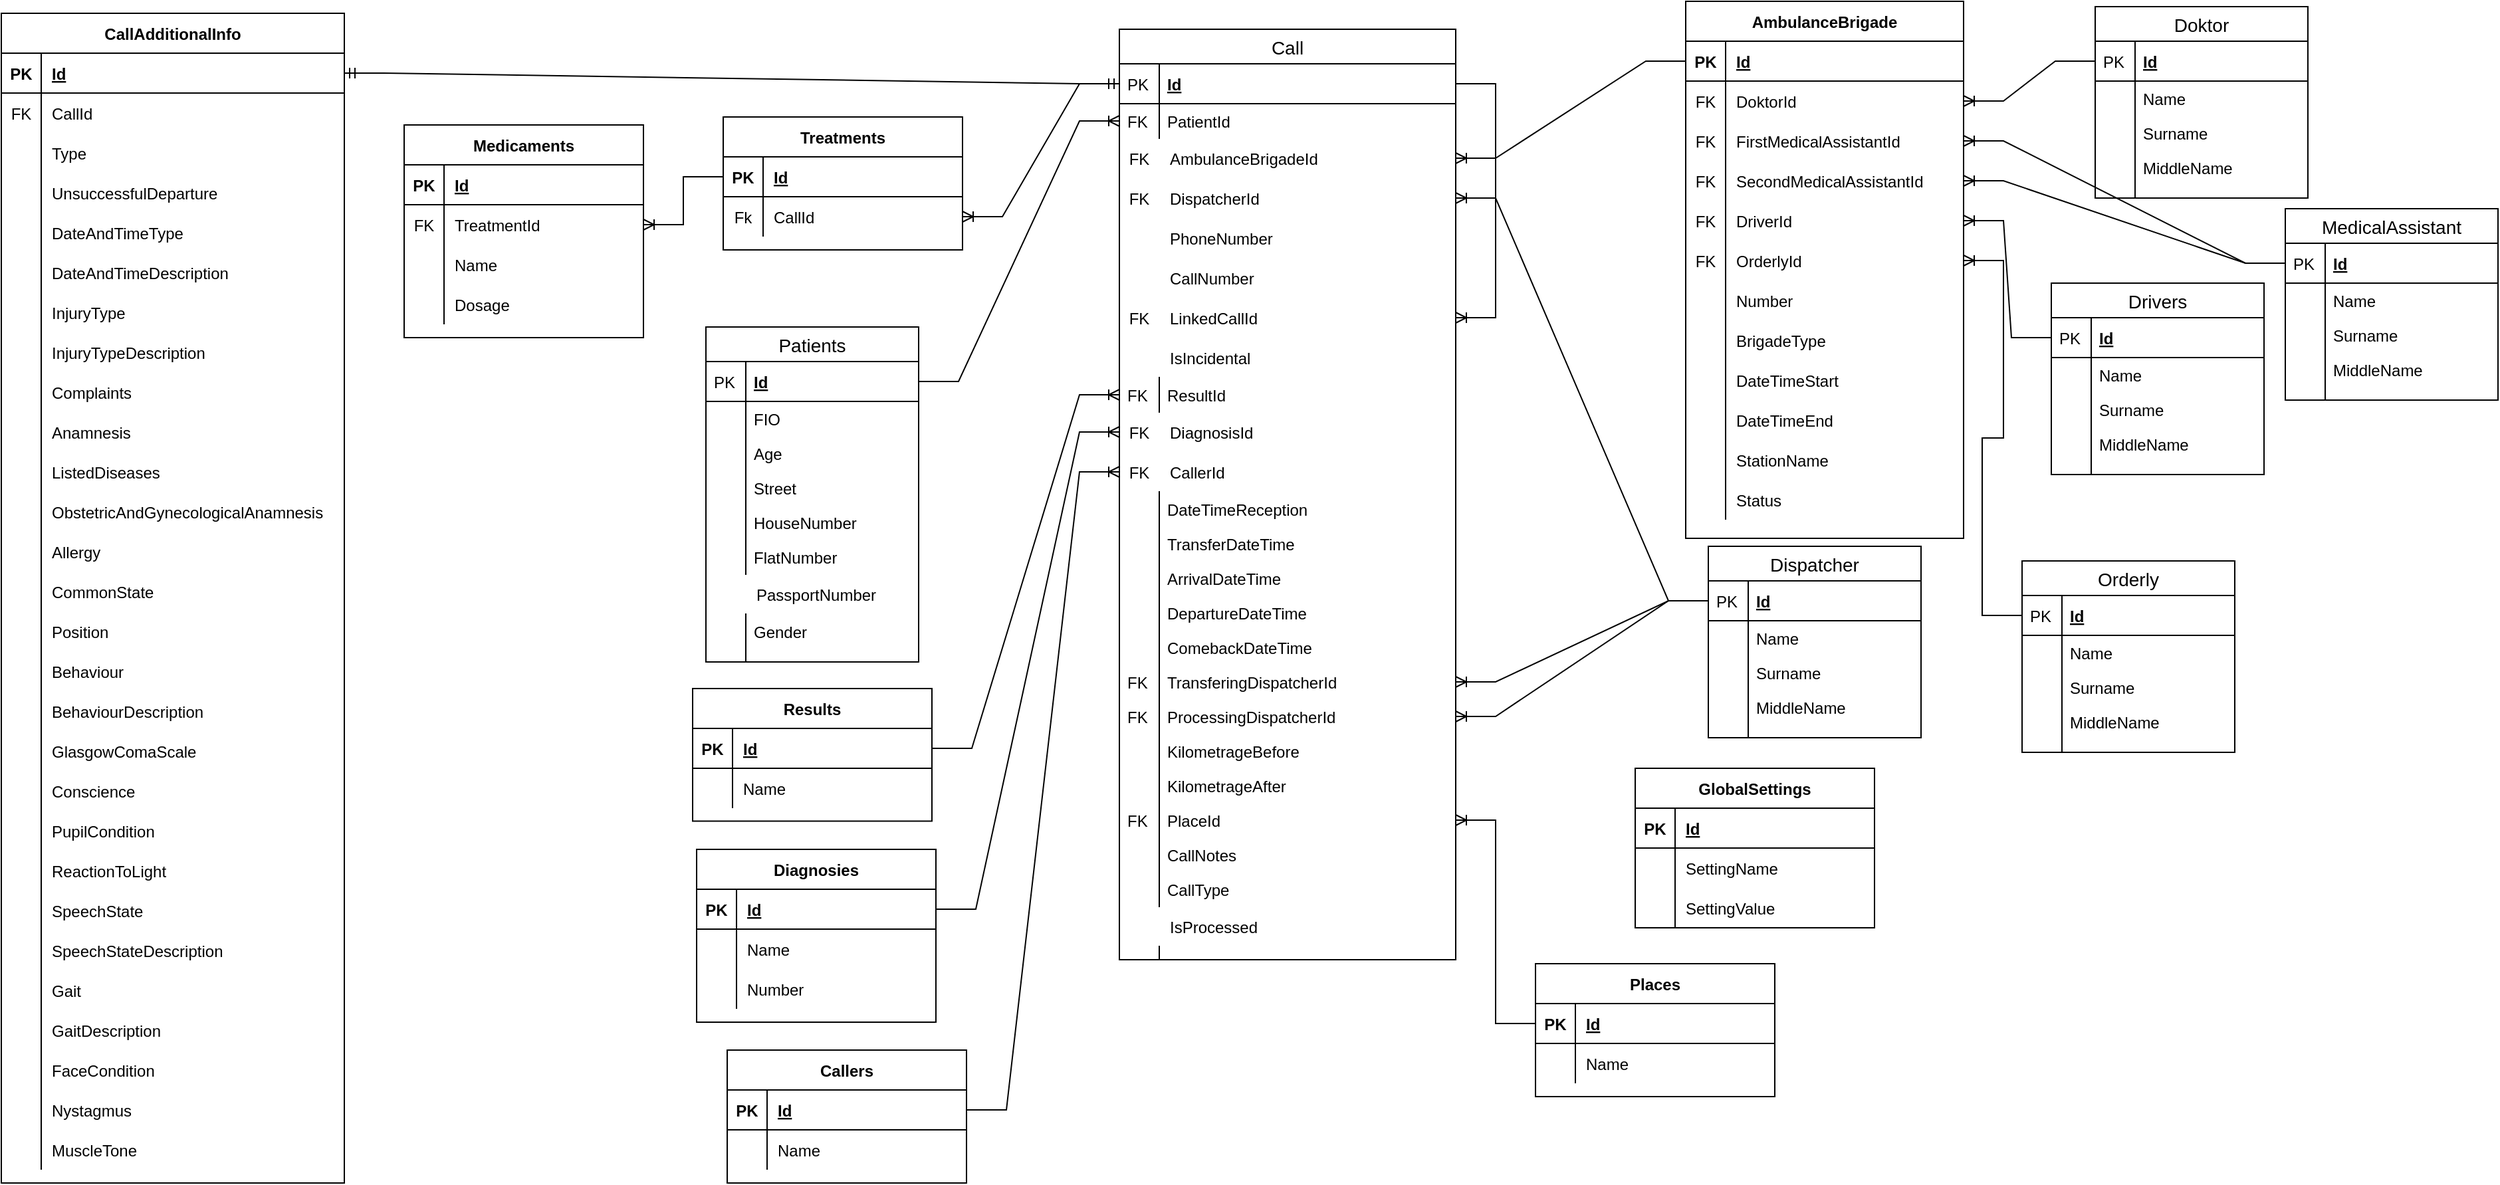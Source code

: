 <mxfile version="17.4.6" type="device"><diagram id="j4lk6knOGdsqaf_qtKKA" name="Page-1"><mxGraphModel dx="1182" dy="620" grid="0" gridSize="11" guides="1" tooltips="1" connect="1" arrows="1" fold="1" page="1" pageScale="1" pageWidth="3300" pageHeight="4681" math="0" shadow="0"><root><mxCell id="0"/><mxCell id="1" parent="0"/><mxCell id="YrctxMzLLQx7Gvt2rI-y-329" value="Call" style="swimlane;fontStyle=0;childLayout=stackLayout;horizontal=1;startSize=26;horizontalStack=0;resizeParent=1;resizeParentMax=0;resizeLast=0;collapsible=1;marginBottom=0;align=center;fontSize=14;" parent="1" vertex="1"><mxGeometry x="1400" y="281" width="253" height="700" as="geometry"/></mxCell><mxCell id="YrctxMzLLQx7Gvt2rI-y-330" value="Id" style="shape=partialRectangle;top=0;left=0;right=0;bottom=1;align=left;verticalAlign=middle;fillColor=none;spacingLeft=34;spacingRight=4;overflow=hidden;rotatable=0;points=[[0,0.5],[1,0.5]];portConstraint=eastwest;dropTarget=0;fontStyle=5;fontSize=12;" parent="YrctxMzLLQx7Gvt2rI-y-329" vertex="1"><mxGeometry y="26" width="253" height="30" as="geometry"/></mxCell><mxCell id="YrctxMzLLQx7Gvt2rI-y-331" value="PK" style="shape=partialRectangle;top=0;left=0;bottom=0;fillColor=none;align=left;verticalAlign=middle;spacingLeft=4;spacingRight=4;overflow=hidden;rotatable=0;points=[];portConstraint=eastwest;part=1;fontSize=12;" parent="YrctxMzLLQx7Gvt2rI-y-330" vertex="1" connectable="0"><mxGeometry width="30" height="30" as="geometry"/></mxCell><mxCell id="YrctxMzLLQx7Gvt2rI-y-332" value="PatientId" style="shape=partialRectangle;top=0;left=0;right=0;bottom=0;align=left;verticalAlign=top;fillColor=none;spacingLeft=34;spacingRight=4;overflow=hidden;rotatable=0;points=[[0,0.5],[1,0.5]];portConstraint=eastwest;dropTarget=0;fontSize=12;" parent="YrctxMzLLQx7Gvt2rI-y-329" vertex="1"><mxGeometry y="56" width="253" height="26" as="geometry"/></mxCell><mxCell id="YrctxMzLLQx7Gvt2rI-y-333" value="FK" style="shape=partialRectangle;top=0;left=0;bottom=0;fillColor=none;align=left;verticalAlign=top;spacingLeft=4;spacingRight=4;overflow=hidden;rotatable=0;points=[];portConstraint=eastwest;part=1;fontSize=12;" parent="YrctxMzLLQx7Gvt2rI-y-332" vertex="1" connectable="0"><mxGeometry width="30" height="26" as="geometry"/></mxCell><mxCell id="TYVRRCoxYH6df55AG5NI-137" value="" style="shape=table;startSize=0;container=1;collapsible=1;childLayout=tableLayout;fixedRows=1;rowLines=0;fontStyle=0;align=center;resizeLast=1;strokeColor=none;fillColor=none;collapsible=0;" parent="YrctxMzLLQx7Gvt2rI-y-329" vertex="1"><mxGeometry y="82" width="253" height="120" as="geometry"/></mxCell><mxCell id="TYVRRCoxYH6df55AG5NI-138" value="" style="shape=tableRow;horizontal=0;startSize=0;swimlaneHead=0;swimlaneBody=0;fillColor=none;collapsible=0;dropTarget=0;points=[[0,0.5],[1,0.5]];portConstraint=eastwest;top=0;left=0;right=0;bottom=0;" parent="TYVRRCoxYH6df55AG5NI-137" vertex="1"><mxGeometry width="253" height="30" as="geometry"/></mxCell><mxCell id="TYVRRCoxYH6df55AG5NI-139" value="FK" style="shape=partialRectangle;connectable=0;fillColor=none;top=0;left=0;bottom=0;right=0;fontStyle=0;overflow=hidden;" parent="TYVRRCoxYH6df55AG5NI-138" vertex="1"><mxGeometry width="30" height="30" as="geometry"><mxRectangle width="30" height="30" as="alternateBounds"/></mxGeometry></mxCell><mxCell id="TYVRRCoxYH6df55AG5NI-140" value="AmbulanceBrigadeId" style="shape=partialRectangle;connectable=0;fillColor=none;top=0;left=0;bottom=0;right=0;align=left;spacingLeft=6;fontStyle=0;overflow=hidden;" parent="TYVRRCoxYH6df55AG5NI-138" vertex="1"><mxGeometry x="30" width="223" height="30" as="geometry"><mxRectangle width="223" height="30" as="alternateBounds"/></mxGeometry></mxCell><mxCell id="txRBpxmlSZxrvdGuEbNj-14" value="" style="shape=tableRow;horizontal=0;startSize=0;swimlaneHead=0;swimlaneBody=0;fillColor=none;collapsible=0;dropTarget=0;points=[[0,0.5],[1,0.5]];portConstraint=eastwest;top=0;left=0;right=0;bottom=0;" parent="TYVRRCoxYH6df55AG5NI-137" vertex="1"><mxGeometry y="30" width="253" height="30" as="geometry"/></mxCell><mxCell id="txRBpxmlSZxrvdGuEbNj-15" value="FK" style="shape=partialRectangle;connectable=0;fillColor=none;top=0;left=0;bottom=0;right=0;fontStyle=0;overflow=hidden;" parent="txRBpxmlSZxrvdGuEbNj-14" vertex="1"><mxGeometry width="30" height="30" as="geometry"><mxRectangle width="30" height="30" as="alternateBounds"/></mxGeometry></mxCell><mxCell id="txRBpxmlSZxrvdGuEbNj-16" value="DispatcherId" style="shape=partialRectangle;connectable=0;fillColor=none;top=0;left=0;bottom=0;right=0;align=left;spacingLeft=6;fontStyle=0;overflow=hidden;" parent="txRBpxmlSZxrvdGuEbNj-14" vertex="1"><mxGeometry x="30" width="223" height="30" as="geometry"><mxRectangle width="223" height="30" as="alternateBounds"/></mxGeometry></mxCell><mxCell id="GApPQwOsFST3x7YXRKJ3-18" value="" style="shape=tableRow;horizontal=0;startSize=0;swimlaneHead=0;swimlaneBody=0;fillColor=none;collapsible=0;dropTarget=0;points=[[0,0.5],[1,0.5]];portConstraint=eastwest;top=0;left=0;right=0;bottom=0;" parent="TYVRRCoxYH6df55AG5NI-137" vertex="1"><mxGeometry y="60" width="253" height="30" as="geometry"/></mxCell><mxCell id="GApPQwOsFST3x7YXRKJ3-19" value="" style="shape=partialRectangle;connectable=0;fillColor=none;top=0;left=0;bottom=0;right=0;editable=1;overflow=hidden;" parent="GApPQwOsFST3x7YXRKJ3-18" vertex="1"><mxGeometry width="30" height="30" as="geometry"><mxRectangle width="30" height="30" as="alternateBounds"/></mxGeometry></mxCell><mxCell id="GApPQwOsFST3x7YXRKJ3-20" value="PhoneNumber" style="shape=partialRectangle;connectable=0;fillColor=none;top=0;left=0;bottom=0;right=0;align=left;spacingLeft=6;overflow=hidden;" parent="GApPQwOsFST3x7YXRKJ3-18" vertex="1"><mxGeometry x="30" width="223" height="30" as="geometry"><mxRectangle width="223" height="30" as="alternateBounds"/></mxGeometry></mxCell><mxCell id="JtcjjM12HXNCF2G8bgtq-9" value="" style="shape=tableRow;horizontal=0;startSize=0;swimlaneHead=0;swimlaneBody=0;fillColor=none;collapsible=0;dropTarget=0;points=[[0,0.5],[1,0.5]];portConstraint=eastwest;top=0;left=0;right=0;bottom=0;" parent="TYVRRCoxYH6df55AG5NI-137" vertex="1"><mxGeometry y="90" width="253" height="30" as="geometry"/></mxCell><mxCell id="JtcjjM12HXNCF2G8bgtq-10" value="" style="shape=partialRectangle;connectable=0;fillColor=none;top=0;left=0;bottom=0;right=0;editable=1;overflow=hidden;" parent="JtcjjM12HXNCF2G8bgtq-9" vertex="1"><mxGeometry width="30" height="30" as="geometry"><mxRectangle width="30" height="30" as="alternateBounds"/></mxGeometry></mxCell><mxCell id="JtcjjM12HXNCF2G8bgtq-11" value="CallNumber" style="shape=partialRectangle;connectable=0;fillColor=none;top=0;left=0;bottom=0;right=0;align=left;spacingLeft=6;overflow=hidden;" parent="JtcjjM12HXNCF2G8bgtq-9" vertex="1"><mxGeometry x="30" width="223" height="30" as="geometry"><mxRectangle width="223" height="30" as="alternateBounds"/></mxGeometry></mxCell><mxCell id="JtcjjM12HXNCF2G8bgtq-1" value="" style="shape=table;startSize=0;container=1;collapsible=1;childLayout=tableLayout;fixedRows=1;rowLines=0;fontStyle=0;align=center;resizeLast=1;strokeColor=none;fillColor=none;collapsible=0;" parent="YrctxMzLLQx7Gvt2rI-y-329" vertex="1"><mxGeometry y="202" width="253" height="30" as="geometry"/></mxCell><mxCell id="JtcjjM12HXNCF2G8bgtq-2" value="" style="shape=tableRow;horizontal=0;startSize=0;swimlaneHead=0;swimlaneBody=0;fillColor=none;collapsible=0;dropTarget=0;points=[[0,0.5],[1,0.5]];portConstraint=eastwest;top=0;left=0;right=0;bottom=0;" parent="JtcjjM12HXNCF2G8bgtq-1" vertex="1"><mxGeometry width="253" height="30" as="geometry"/></mxCell><mxCell id="JtcjjM12HXNCF2G8bgtq-3" value="FK" style="shape=partialRectangle;connectable=0;fillColor=none;top=0;left=0;bottom=0;right=0;editable=1;overflow=hidden;" parent="JtcjjM12HXNCF2G8bgtq-2" vertex="1"><mxGeometry width="30" height="30" as="geometry"><mxRectangle width="30" height="30" as="alternateBounds"/></mxGeometry></mxCell><mxCell id="JtcjjM12HXNCF2G8bgtq-4" value="LinkedCallId" style="shape=partialRectangle;connectable=0;fillColor=none;top=0;left=0;bottom=0;right=0;align=left;spacingLeft=6;overflow=hidden;" parent="JtcjjM12HXNCF2G8bgtq-2" vertex="1"><mxGeometry x="30" width="223" height="30" as="geometry"><mxRectangle width="223" height="30" as="alternateBounds"/></mxGeometry></mxCell><mxCell id="JtcjjM12HXNCF2G8bgtq-5" value="" style="shape=table;startSize=0;container=1;collapsible=1;childLayout=tableLayout;fixedRows=1;rowLines=0;fontStyle=0;align=center;resizeLast=1;strokeColor=none;fillColor=none;collapsible=0;" parent="YrctxMzLLQx7Gvt2rI-y-329" vertex="1"><mxGeometry y="232" width="253" height="30" as="geometry"/></mxCell><mxCell id="JtcjjM12HXNCF2G8bgtq-6" value="" style="shape=tableRow;horizontal=0;startSize=0;swimlaneHead=0;swimlaneBody=0;fillColor=none;collapsible=0;dropTarget=0;points=[[0,0.5],[1,0.5]];portConstraint=eastwest;top=0;left=0;right=0;bottom=0;" parent="JtcjjM12HXNCF2G8bgtq-5" vertex="1"><mxGeometry width="253" height="30" as="geometry"/></mxCell><mxCell id="JtcjjM12HXNCF2G8bgtq-7" value="" style="shape=partialRectangle;connectable=0;fillColor=none;top=0;left=0;bottom=0;right=0;editable=1;overflow=hidden;" parent="JtcjjM12HXNCF2G8bgtq-6" vertex="1"><mxGeometry width="30" height="30" as="geometry"><mxRectangle width="30" height="30" as="alternateBounds"/></mxGeometry></mxCell><mxCell id="JtcjjM12HXNCF2G8bgtq-8" value="IsIncidental" style="shape=partialRectangle;connectable=0;fillColor=none;top=0;left=0;bottom=0;right=0;align=left;spacingLeft=6;overflow=hidden;" parent="JtcjjM12HXNCF2G8bgtq-6" vertex="1"><mxGeometry x="30" width="223" height="30" as="geometry"><mxRectangle width="223" height="30" as="alternateBounds"/></mxGeometry></mxCell><mxCell id="YrctxMzLLQx7Gvt2rI-y-336" value="ResultId" style="shape=partialRectangle;top=0;left=0;right=0;bottom=0;align=left;verticalAlign=top;fillColor=none;spacingLeft=34;spacingRight=4;overflow=hidden;rotatable=0;points=[[0,0.5],[1,0.5]];portConstraint=eastwest;dropTarget=0;fontSize=12;" parent="YrctxMzLLQx7Gvt2rI-y-329" vertex="1"><mxGeometry y="262" width="253" height="26" as="geometry"/></mxCell><mxCell id="YrctxMzLLQx7Gvt2rI-y-337" value="FK" style="shape=partialRectangle;top=0;left=0;bottom=0;fillColor=none;align=left;verticalAlign=top;spacingLeft=4;spacingRight=4;overflow=hidden;rotatable=0;points=[];portConstraint=eastwest;part=1;fontSize=12;" parent="YrctxMzLLQx7Gvt2rI-y-336" vertex="1" connectable="0"><mxGeometry width="30" height="26" as="geometry"/></mxCell><mxCell id="reKXZR_U9gYQO-wPzKtD-29" value="" style="shape=table;startSize=0;container=1;collapsible=1;childLayout=tableLayout;fixedRows=1;rowLines=0;fontStyle=0;align=center;resizeLast=1;strokeColor=none;fillColor=none;collapsible=0;" parent="YrctxMzLLQx7Gvt2rI-y-329" vertex="1"><mxGeometry y="288" width="253" height="60" as="geometry"/></mxCell><mxCell id="reKXZR_U9gYQO-wPzKtD-30" value="" style="shape=tableRow;horizontal=0;startSize=0;swimlaneHead=0;swimlaneBody=0;fillColor=none;collapsible=0;dropTarget=0;points=[[0,0.5],[1,0.5]];portConstraint=eastwest;top=0;left=0;right=0;bottom=0;" parent="reKXZR_U9gYQO-wPzKtD-29" vertex="1"><mxGeometry width="253" height="30" as="geometry"/></mxCell><mxCell id="reKXZR_U9gYQO-wPzKtD-31" value="FK" style="shape=partialRectangle;connectable=0;fillColor=none;top=0;left=0;bottom=0;right=0;fontStyle=0;overflow=hidden;" parent="reKXZR_U9gYQO-wPzKtD-30" vertex="1"><mxGeometry width="30" height="30" as="geometry"><mxRectangle width="30" height="30" as="alternateBounds"/></mxGeometry></mxCell><mxCell id="reKXZR_U9gYQO-wPzKtD-32" value="DiagnosisId" style="shape=partialRectangle;connectable=0;fillColor=none;top=0;left=0;bottom=0;right=0;align=left;spacingLeft=6;fontStyle=0;overflow=hidden;" parent="reKXZR_U9gYQO-wPzKtD-30" vertex="1"><mxGeometry x="30" width="223" height="30" as="geometry"><mxRectangle width="223" height="30" as="alternateBounds"/></mxGeometry></mxCell><mxCell id="GApPQwOsFST3x7YXRKJ3-1" value="" style="shape=tableRow;horizontal=0;startSize=0;swimlaneHead=0;swimlaneBody=0;fillColor=none;collapsible=0;dropTarget=0;points=[[0,0.5],[1,0.5]];portConstraint=eastwest;top=0;left=0;right=0;bottom=0;" parent="reKXZR_U9gYQO-wPzKtD-29" vertex="1"><mxGeometry y="30" width="253" height="30" as="geometry"/></mxCell><mxCell id="GApPQwOsFST3x7YXRKJ3-2" value="FK" style="shape=partialRectangle;connectable=0;fillColor=none;top=0;left=0;bottom=0;right=0;editable=1;overflow=hidden;" parent="GApPQwOsFST3x7YXRKJ3-1" vertex="1"><mxGeometry width="30" height="30" as="geometry"><mxRectangle width="30" height="30" as="alternateBounds"/></mxGeometry></mxCell><mxCell id="GApPQwOsFST3x7YXRKJ3-3" value="CallerId" style="shape=partialRectangle;connectable=0;fillColor=none;top=0;left=0;bottom=0;right=0;align=left;spacingLeft=6;overflow=hidden;" parent="GApPQwOsFST3x7YXRKJ3-1" vertex="1"><mxGeometry x="30" width="223" height="30" as="geometry"><mxRectangle width="223" height="30" as="alternateBounds"/></mxGeometry></mxCell><mxCell id="YrctxMzLLQx7Gvt2rI-y-354" value="DateTimeReception" style="shape=partialRectangle;top=0;left=0;right=0;bottom=0;align=left;verticalAlign=top;fillColor=none;spacingLeft=34;spacingRight=4;overflow=hidden;rotatable=0;points=[[0,0.5],[1,0.5]];portConstraint=eastwest;dropTarget=0;fontSize=12;" parent="YrctxMzLLQx7Gvt2rI-y-329" vertex="1"><mxGeometry y="348" width="253" height="26" as="geometry"/></mxCell><mxCell id="YrctxMzLLQx7Gvt2rI-y-355" value="" style="shape=partialRectangle;top=0;left=0;bottom=0;fillColor=none;align=left;verticalAlign=top;spacingLeft=4;spacingRight=4;overflow=hidden;rotatable=0;points=[];portConstraint=eastwest;part=1;fontSize=12;" parent="YrctxMzLLQx7Gvt2rI-y-354" vertex="1" connectable="0"><mxGeometry width="30" height="26" as="geometry"/></mxCell><mxCell id="YrctxMzLLQx7Gvt2rI-y-356" value="TransferDateTime" style="shape=partialRectangle;top=0;left=0;right=0;bottom=0;align=left;verticalAlign=top;fillColor=none;spacingLeft=34;spacingRight=4;overflow=hidden;rotatable=0;points=[[0,0.5],[1,0.5]];portConstraint=eastwest;dropTarget=0;fontSize=12;" parent="YrctxMzLLQx7Gvt2rI-y-329" vertex="1"><mxGeometry y="374" width="253" height="26" as="geometry"/></mxCell><mxCell id="YrctxMzLLQx7Gvt2rI-y-357" value="" style="shape=partialRectangle;top=0;left=0;bottom=0;fillColor=none;align=left;verticalAlign=top;spacingLeft=4;spacingRight=4;overflow=hidden;rotatable=0;points=[];portConstraint=eastwest;part=1;fontSize=12;" parent="YrctxMzLLQx7Gvt2rI-y-356" vertex="1" connectable="0"><mxGeometry width="30" height="26" as="geometry"/></mxCell><mxCell id="YrctxMzLLQx7Gvt2rI-y-358" value="ArrivalDateTime" style="shape=partialRectangle;top=0;left=0;right=0;bottom=0;align=left;verticalAlign=top;fillColor=none;spacingLeft=34;spacingRight=4;overflow=hidden;rotatable=0;points=[[0,0.5],[1,0.5]];portConstraint=eastwest;dropTarget=0;fontSize=12;" parent="YrctxMzLLQx7Gvt2rI-y-329" vertex="1"><mxGeometry y="400" width="253" height="26" as="geometry"/></mxCell><mxCell id="YrctxMzLLQx7Gvt2rI-y-359" value="" style="shape=partialRectangle;top=0;left=0;bottom=0;fillColor=none;align=left;verticalAlign=top;spacingLeft=4;spacingRight=4;overflow=hidden;rotatable=0;points=[];portConstraint=eastwest;part=1;fontSize=12;" parent="YrctxMzLLQx7Gvt2rI-y-358" vertex="1" connectable="0"><mxGeometry width="30" height="26" as="geometry"/></mxCell><mxCell id="YrctxMzLLQx7Gvt2rI-y-360" value="DepartureDateTime" style="shape=partialRectangle;top=0;left=0;right=0;bottom=0;align=left;verticalAlign=top;fillColor=none;spacingLeft=34;spacingRight=4;overflow=hidden;rotatable=0;points=[[0,0.5],[1,0.5]];portConstraint=eastwest;dropTarget=0;fontSize=12;" parent="YrctxMzLLQx7Gvt2rI-y-329" vertex="1"><mxGeometry y="426" width="253" height="26" as="geometry"/></mxCell><mxCell id="YrctxMzLLQx7Gvt2rI-y-361" value="" style="shape=partialRectangle;top=0;left=0;bottom=0;fillColor=none;align=left;verticalAlign=top;spacingLeft=4;spacingRight=4;overflow=hidden;rotatable=0;points=[];portConstraint=eastwest;part=1;fontSize=12;" parent="YrctxMzLLQx7Gvt2rI-y-360" vertex="1" connectable="0"><mxGeometry width="30" height="26" as="geometry"/></mxCell><mxCell id="YrctxMzLLQx7Gvt2rI-y-362" value="ComebackDateTime" style="shape=partialRectangle;top=0;left=0;right=0;bottom=0;align=left;verticalAlign=top;fillColor=none;spacingLeft=34;spacingRight=4;overflow=hidden;rotatable=0;points=[[0,0.5],[1,0.5]];portConstraint=eastwest;dropTarget=0;fontSize=12;" parent="YrctxMzLLQx7Gvt2rI-y-329" vertex="1"><mxGeometry y="452" width="253" height="26" as="geometry"/></mxCell><mxCell id="YrctxMzLLQx7Gvt2rI-y-363" value="" style="shape=partialRectangle;top=0;left=0;bottom=0;fillColor=none;align=left;verticalAlign=top;spacingLeft=4;spacingRight=4;overflow=hidden;rotatable=0;points=[];portConstraint=eastwest;part=1;fontSize=12;" parent="YrctxMzLLQx7Gvt2rI-y-362" vertex="1" connectable="0"><mxGeometry width="30" height="26" as="geometry"/></mxCell><mxCell id="YrctxMzLLQx7Gvt2rI-y-364" value="TransferingDispatcherId" style="shape=partialRectangle;top=0;left=0;right=0;bottom=0;align=left;verticalAlign=top;fillColor=none;spacingLeft=34;spacingRight=4;overflow=hidden;rotatable=0;points=[[0,0.5],[1,0.5]];portConstraint=eastwest;dropTarget=0;fontSize=12;" parent="YrctxMzLLQx7Gvt2rI-y-329" vertex="1"><mxGeometry y="478" width="253" height="26" as="geometry"/></mxCell><mxCell id="YrctxMzLLQx7Gvt2rI-y-365" value="FK" style="shape=partialRectangle;top=0;left=0;bottom=0;fillColor=none;align=left;verticalAlign=top;spacingLeft=4;spacingRight=4;overflow=hidden;rotatable=0;points=[];portConstraint=eastwest;part=1;fontSize=12;" parent="YrctxMzLLQx7Gvt2rI-y-364" vertex="1" connectable="0"><mxGeometry width="30" height="26" as="geometry"/></mxCell><mxCell id="YrctxMzLLQx7Gvt2rI-y-366" value="ProcessingDispatcherId" style="shape=partialRectangle;top=0;left=0;right=0;bottom=0;align=left;verticalAlign=top;fillColor=none;spacingLeft=34;spacingRight=4;overflow=hidden;rotatable=0;points=[[0,0.5],[1,0.5]];portConstraint=eastwest;dropTarget=0;fontSize=12;" parent="YrctxMzLLQx7Gvt2rI-y-329" vertex="1"><mxGeometry y="504" width="253" height="26" as="geometry"/></mxCell><mxCell id="YrctxMzLLQx7Gvt2rI-y-367" value="FK" style="shape=partialRectangle;top=0;left=0;bottom=0;fillColor=none;align=left;verticalAlign=top;spacingLeft=4;spacingRight=4;overflow=hidden;rotatable=0;points=[];portConstraint=eastwest;part=1;fontSize=12;" parent="YrctxMzLLQx7Gvt2rI-y-366" vertex="1" connectable="0"><mxGeometry width="30" height="26" as="geometry"/></mxCell><mxCell id="YrctxMzLLQx7Gvt2rI-y-368" value="KilometrageBefore" style="shape=partialRectangle;top=0;left=0;right=0;bottom=0;align=left;verticalAlign=top;fillColor=none;spacingLeft=34;spacingRight=4;overflow=hidden;rotatable=0;points=[[0,0.5],[1,0.5]];portConstraint=eastwest;dropTarget=0;fontSize=12;" parent="YrctxMzLLQx7Gvt2rI-y-329" vertex="1"><mxGeometry y="530" width="253" height="26" as="geometry"/></mxCell><mxCell id="YrctxMzLLQx7Gvt2rI-y-369" value="" style="shape=partialRectangle;top=0;left=0;bottom=0;fillColor=none;align=left;verticalAlign=top;spacingLeft=4;spacingRight=4;overflow=hidden;rotatable=0;points=[];portConstraint=eastwest;part=1;fontSize=12;" parent="YrctxMzLLQx7Gvt2rI-y-368" vertex="1" connectable="0"><mxGeometry width="30" height="26" as="geometry"/></mxCell><mxCell id="YrctxMzLLQx7Gvt2rI-y-370" value="KilometrageAfter" style="shape=partialRectangle;top=0;left=0;right=0;bottom=0;align=left;verticalAlign=top;fillColor=none;spacingLeft=34;spacingRight=4;overflow=hidden;rotatable=0;points=[[0,0.5],[1,0.5]];portConstraint=eastwest;dropTarget=0;fontSize=12;" parent="YrctxMzLLQx7Gvt2rI-y-329" vertex="1"><mxGeometry y="556" width="253" height="26" as="geometry"/></mxCell><mxCell id="YrctxMzLLQx7Gvt2rI-y-371" value="" style="shape=partialRectangle;top=0;left=0;bottom=0;fillColor=none;align=left;verticalAlign=top;spacingLeft=4;spacingRight=4;overflow=hidden;rotatable=0;points=[];portConstraint=eastwest;part=1;fontSize=12;" parent="YrctxMzLLQx7Gvt2rI-y-370" vertex="1" connectable="0"><mxGeometry width="30" height="26" as="geometry"/></mxCell><mxCell id="YrctxMzLLQx7Gvt2rI-y-372" value="PlaceId" style="shape=partialRectangle;top=0;left=0;right=0;bottom=0;align=left;verticalAlign=top;fillColor=none;spacingLeft=34;spacingRight=4;overflow=hidden;rotatable=0;points=[[0,0.5],[1,0.5]];portConstraint=eastwest;dropTarget=0;fontSize=12;" parent="YrctxMzLLQx7Gvt2rI-y-329" vertex="1"><mxGeometry y="582" width="253" height="26" as="geometry"/></mxCell><mxCell id="YrctxMzLLQx7Gvt2rI-y-373" value="FK" style="shape=partialRectangle;top=0;left=0;bottom=0;fillColor=none;align=left;verticalAlign=top;spacingLeft=4;spacingRight=4;overflow=hidden;rotatable=0;points=[];portConstraint=eastwest;part=1;fontSize=12;" parent="YrctxMzLLQx7Gvt2rI-y-372" vertex="1" connectable="0"><mxGeometry width="30" height="26" as="geometry"/></mxCell><mxCell id="YrctxMzLLQx7Gvt2rI-y-374" value="CallNotes" style="shape=partialRectangle;top=0;left=0;right=0;bottom=0;align=left;verticalAlign=top;fillColor=none;spacingLeft=34;spacingRight=4;overflow=hidden;rotatable=0;points=[[0,0.5],[1,0.5]];portConstraint=eastwest;dropTarget=0;fontSize=12;" parent="YrctxMzLLQx7Gvt2rI-y-329" vertex="1"><mxGeometry y="608" width="253" height="26" as="geometry"/></mxCell><mxCell id="YrctxMzLLQx7Gvt2rI-y-375" value="" style="shape=partialRectangle;top=0;left=0;bottom=0;fillColor=none;align=left;verticalAlign=top;spacingLeft=4;spacingRight=4;overflow=hidden;rotatable=0;points=[];portConstraint=eastwest;part=1;fontSize=12;" parent="YrctxMzLLQx7Gvt2rI-y-374" vertex="1" connectable="0"><mxGeometry width="30" height="26" as="geometry"/></mxCell><mxCell id="YrctxMzLLQx7Gvt2rI-y-380" value="CallType" style="shape=partialRectangle;top=0;left=0;right=0;bottom=0;align=left;verticalAlign=top;fillColor=none;spacingLeft=34;spacingRight=4;overflow=hidden;rotatable=0;points=[[0,0.5],[1,0.5]];portConstraint=eastwest;dropTarget=0;fontSize=12;" parent="YrctxMzLLQx7Gvt2rI-y-329" vertex="1"><mxGeometry y="634" width="253" height="26" as="geometry"/></mxCell><mxCell id="YrctxMzLLQx7Gvt2rI-y-381" value="" style="shape=partialRectangle;top=0;left=0;bottom=0;fillColor=none;align=left;verticalAlign=top;spacingLeft=4;spacingRight=4;overflow=hidden;rotatable=0;points=[];portConstraint=eastwest;part=1;fontSize=12;" parent="YrctxMzLLQx7Gvt2rI-y-380" vertex="1" connectable="0"><mxGeometry width="30" height="26" as="geometry"/></mxCell><mxCell id="1tVD-g_gwvWMEO2DLGFN-13" value="" style="shape=table;startSize=0;container=1;collapsible=1;childLayout=tableLayout;fixedRows=1;rowLines=0;fontStyle=0;align=center;resizeLast=1;strokeColor=none;fillColor=none;collapsible=0;" parent="YrctxMzLLQx7Gvt2rI-y-329" vertex="1"><mxGeometry y="660" width="253" height="30" as="geometry"/></mxCell><mxCell id="1tVD-g_gwvWMEO2DLGFN-14" value="" style="shape=tableRow;horizontal=0;startSize=0;swimlaneHead=0;swimlaneBody=0;fillColor=none;collapsible=0;dropTarget=0;points=[[0,0.5],[1,0.5]];portConstraint=eastwest;top=0;left=0;right=0;bottom=0;" parent="1tVD-g_gwvWMEO2DLGFN-13" vertex="1"><mxGeometry width="253" height="30" as="geometry"/></mxCell><mxCell id="1tVD-g_gwvWMEO2DLGFN-15" value="" style="shape=partialRectangle;connectable=0;fillColor=none;top=0;left=0;bottom=0;right=0;editable=1;overflow=hidden;" parent="1tVD-g_gwvWMEO2DLGFN-14" vertex="1"><mxGeometry width="30" height="30" as="geometry"><mxRectangle width="30" height="30" as="alternateBounds"/></mxGeometry></mxCell><mxCell id="1tVD-g_gwvWMEO2DLGFN-16" value="IsProcessed" style="shape=partialRectangle;connectable=0;fillColor=none;top=0;left=0;bottom=0;right=0;align=left;spacingLeft=6;overflow=hidden;" parent="1tVD-g_gwvWMEO2DLGFN-14" vertex="1"><mxGeometry x="30" width="223" height="30" as="geometry"><mxRectangle width="223" height="30" as="alternateBounds"/></mxGeometry></mxCell><mxCell id="YrctxMzLLQx7Gvt2rI-y-378" value="" style="shape=partialRectangle;top=0;left=0;right=0;bottom=0;align=left;verticalAlign=top;fillColor=none;spacingLeft=34;spacingRight=4;overflow=hidden;rotatable=0;points=[[0,0.5],[1,0.5]];portConstraint=eastwest;dropTarget=0;fontSize=12;" parent="YrctxMzLLQx7Gvt2rI-y-329" vertex="1"><mxGeometry y="690" width="253" height="10" as="geometry"/></mxCell><mxCell id="YrctxMzLLQx7Gvt2rI-y-379" value="" style="shape=partialRectangle;top=0;left=0;bottom=0;fillColor=none;align=left;verticalAlign=top;spacingLeft=4;spacingRight=4;overflow=hidden;rotatable=0;points=[];portConstraint=eastwest;part=1;fontSize=12;" parent="YrctxMzLLQx7Gvt2rI-y-378" vertex="1" connectable="0"><mxGeometry width="30" height="10" as="geometry"/></mxCell><mxCell id="reKXZR_U9gYQO-wPzKtD-28" value="" style="edgeStyle=entityRelationEdgeStyle;fontSize=12;html=1;endArrow=ERoneToMany;rounded=0;entryX=1;entryY=0.5;entryDx=0;entryDy=0;exitX=1;exitY=0.5;exitDx=0;exitDy=0;" parent="YrctxMzLLQx7Gvt2rI-y-329" source="YrctxMzLLQx7Gvt2rI-y-330" target="JtcjjM12HXNCF2G8bgtq-2" edge="1"><mxGeometry width="100" height="100" relative="1" as="geometry"><mxPoint x="-445" y="655" as="sourcePoint"/><mxPoint x="-345" y="555" as="targetPoint"/></mxGeometry></mxCell><mxCell id="YrctxMzLLQx7Gvt2rI-y-382" value="Patients" style="swimlane;fontStyle=0;childLayout=stackLayout;horizontal=1;startSize=26;horizontalStack=0;resizeParent=1;resizeParentMax=0;resizeLast=0;collapsible=1;marginBottom=0;align=center;fontSize=14;" parent="1" vertex="1"><mxGeometry x="1089" y="505" width="160" height="252" as="geometry"/></mxCell><mxCell id="YrctxMzLLQx7Gvt2rI-y-383" value="Id" style="shape=partialRectangle;top=0;left=0;right=0;bottom=1;align=left;verticalAlign=middle;fillColor=none;spacingLeft=34;spacingRight=4;overflow=hidden;rotatable=0;points=[[0,0.5],[1,0.5]];portConstraint=eastwest;dropTarget=0;fontStyle=5;fontSize=12;" parent="YrctxMzLLQx7Gvt2rI-y-382" vertex="1"><mxGeometry y="26" width="160" height="30" as="geometry"/></mxCell><mxCell id="YrctxMzLLQx7Gvt2rI-y-384" value="PK" style="shape=partialRectangle;top=0;left=0;bottom=0;fillColor=none;align=left;verticalAlign=middle;spacingLeft=4;spacingRight=4;overflow=hidden;rotatable=0;points=[];portConstraint=eastwest;part=1;fontSize=12;" parent="YrctxMzLLQx7Gvt2rI-y-383" vertex="1" connectable="0"><mxGeometry width="30" height="30" as="geometry"/></mxCell><mxCell id="YrctxMzLLQx7Gvt2rI-y-385" value="FIO" style="shape=partialRectangle;top=0;left=0;right=0;bottom=0;align=left;verticalAlign=top;fillColor=none;spacingLeft=34;spacingRight=4;overflow=hidden;rotatable=0;points=[[0,0.5],[1,0.5]];portConstraint=eastwest;dropTarget=0;fontSize=12;" parent="YrctxMzLLQx7Gvt2rI-y-382" vertex="1"><mxGeometry y="56" width="160" height="26" as="geometry"/></mxCell><mxCell id="YrctxMzLLQx7Gvt2rI-y-386" value="" style="shape=partialRectangle;top=0;left=0;bottom=0;fillColor=none;align=left;verticalAlign=top;spacingLeft=4;spacingRight=4;overflow=hidden;rotatable=0;points=[];portConstraint=eastwest;part=1;fontSize=12;" parent="YrctxMzLLQx7Gvt2rI-y-385" vertex="1" connectable="0"><mxGeometry width="30" height="26" as="geometry"/></mxCell><mxCell id="YrctxMzLLQx7Gvt2rI-y-387" value="Age" style="shape=partialRectangle;top=0;left=0;right=0;bottom=0;align=left;verticalAlign=top;fillColor=none;spacingLeft=34;spacingRight=4;overflow=hidden;rotatable=0;points=[[0,0.5],[1,0.5]];portConstraint=eastwest;dropTarget=0;fontSize=12;" parent="YrctxMzLLQx7Gvt2rI-y-382" vertex="1"><mxGeometry y="82" width="160" height="26" as="geometry"/></mxCell><mxCell id="YrctxMzLLQx7Gvt2rI-y-388" value="" style="shape=partialRectangle;top=0;left=0;bottom=0;fillColor=none;align=left;verticalAlign=top;spacingLeft=4;spacingRight=4;overflow=hidden;rotatable=0;points=[];portConstraint=eastwest;part=1;fontSize=12;" parent="YrctxMzLLQx7Gvt2rI-y-387" vertex="1" connectable="0"><mxGeometry width="30" height="26" as="geometry"/></mxCell><mxCell id="YrctxMzLLQx7Gvt2rI-y-391" value="Street" style="shape=partialRectangle;top=0;left=0;right=0;bottom=0;align=left;verticalAlign=top;fillColor=none;spacingLeft=34;spacingRight=4;overflow=hidden;rotatable=0;points=[[0,0.5],[1,0.5]];portConstraint=eastwest;dropTarget=0;fontSize=12;" parent="YrctxMzLLQx7Gvt2rI-y-382" vertex="1"><mxGeometry y="108" width="160" height="26" as="geometry"/></mxCell><mxCell id="YrctxMzLLQx7Gvt2rI-y-392" value="" style="shape=partialRectangle;top=0;left=0;bottom=0;fillColor=none;align=left;verticalAlign=top;spacingLeft=4;spacingRight=4;overflow=hidden;rotatable=0;points=[];portConstraint=eastwest;part=1;fontSize=12;" parent="YrctxMzLLQx7Gvt2rI-y-391" vertex="1" connectable="0"><mxGeometry width="30" height="26" as="geometry"/></mxCell><mxCell id="YrctxMzLLQx7Gvt2rI-y-393" value="HouseNumber" style="shape=partialRectangle;top=0;left=0;right=0;bottom=0;align=left;verticalAlign=top;fillColor=none;spacingLeft=34;spacingRight=4;overflow=hidden;rotatable=0;points=[[0,0.5],[1,0.5]];portConstraint=eastwest;dropTarget=0;fontSize=12;" parent="YrctxMzLLQx7Gvt2rI-y-382" vertex="1"><mxGeometry y="134" width="160" height="26" as="geometry"/></mxCell><mxCell id="YrctxMzLLQx7Gvt2rI-y-394" value="" style="shape=partialRectangle;top=0;left=0;bottom=0;fillColor=none;align=left;verticalAlign=top;spacingLeft=4;spacingRight=4;overflow=hidden;rotatable=0;points=[];portConstraint=eastwest;part=1;fontSize=12;" parent="YrctxMzLLQx7Gvt2rI-y-393" vertex="1" connectable="0"><mxGeometry width="30" height="26" as="geometry"/></mxCell><mxCell id="YrctxMzLLQx7Gvt2rI-y-395" value="FlatNumber" style="shape=partialRectangle;top=0;left=0;right=0;bottom=0;align=left;verticalAlign=top;fillColor=none;spacingLeft=34;spacingRight=4;overflow=hidden;rotatable=0;points=[[0,0.5],[1,0.5]];portConstraint=eastwest;dropTarget=0;fontSize=12;" parent="YrctxMzLLQx7Gvt2rI-y-382" vertex="1"><mxGeometry y="160" width="160" height="26" as="geometry"/></mxCell><mxCell id="YrctxMzLLQx7Gvt2rI-y-396" value="" style="shape=partialRectangle;top=0;left=0;bottom=0;fillColor=none;align=left;verticalAlign=top;spacingLeft=4;spacingRight=4;overflow=hidden;rotatable=0;points=[];portConstraint=eastwest;part=1;fontSize=12;" parent="YrctxMzLLQx7Gvt2rI-y-395" vertex="1" connectable="0"><mxGeometry width="30" height="26" as="geometry"/></mxCell><mxCell id="C6O5Ykc8KoAvlxvS-Z7v-15" value="" style="shape=table;startSize=0;container=1;collapsible=1;childLayout=tableLayout;fixedRows=1;rowLines=0;fontStyle=0;align=center;resizeLast=1;strokeColor=none;fillColor=none;collapsible=0;" parent="YrctxMzLLQx7Gvt2rI-y-382" vertex="1"><mxGeometry y="186" width="160" height="30" as="geometry"/></mxCell><mxCell id="C6O5Ykc8KoAvlxvS-Z7v-16" value="" style="shape=tableRow;horizontal=0;startSize=0;swimlaneHead=0;swimlaneBody=0;fillColor=none;collapsible=0;dropTarget=0;points=[[0,0.5],[1,0.5]];portConstraint=eastwest;top=0;left=0;right=0;bottom=0;" parent="C6O5Ykc8KoAvlxvS-Z7v-15" vertex="1"><mxGeometry width="160" height="30" as="geometry"/></mxCell><mxCell id="C6O5Ykc8KoAvlxvS-Z7v-17" value="" style="shape=partialRectangle;connectable=0;fillColor=none;top=0;left=0;bottom=0;right=0;editable=1;overflow=hidden;" parent="C6O5Ykc8KoAvlxvS-Z7v-16" vertex="1"><mxGeometry width="30" height="30" as="geometry"><mxRectangle width="30" height="30" as="alternateBounds"/></mxGeometry></mxCell><mxCell id="C6O5Ykc8KoAvlxvS-Z7v-18" value="PassportNumber" style="shape=partialRectangle;connectable=0;fillColor=none;top=0;left=0;bottom=0;right=0;align=left;spacingLeft=6;overflow=hidden;" parent="C6O5Ykc8KoAvlxvS-Z7v-16" vertex="1"><mxGeometry x="30" width="130" height="30" as="geometry"><mxRectangle width="130" height="30" as="alternateBounds"/></mxGeometry></mxCell><mxCell id="YrctxMzLLQx7Gvt2rI-y-397" value="Gender" style="shape=partialRectangle;top=0;left=0;right=0;bottom=0;align=left;verticalAlign=top;fillColor=none;spacingLeft=34;spacingRight=4;overflow=hidden;rotatable=0;points=[[0,0.5],[1,0.5]];portConstraint=eastwest;dropTarget=0;fontSize=12;" parent="YrctxMzLLQx7Gvt2rI-y-382" vertex="1"><mxGeometry y="216" width="160" height="26" as="geometry"/></mxCell><mxCell id="YrctxMzLLQx7Gvt2rI-y-398" value="" style="shape=partialRectangle;top=0;left=0;bottom=0;fillColor=none;align=left;verticalAlign=top;spacingLeft=4;spacingRight=4;overflow=hidden;rotatable=0;points=[];portConstraint=eastwest;part=1;fontSize=12;" parent="YrctxMzLLQx7Gvt2rI-y-397" vertex="1" connectable="0"><mxGeometry width="30" height="26" as="geometry"/></mxCell><mxCell id="YrctxMzLLQx7Gvt2rI-y-403" value="" style="shape=partialRectangle;top=0;left=0;right=0;bottom=0;align=left;verticalAlign=top;fillColor=none;spacingLeft=34;spacingRight=4;overflow=hidden;rotatable=0;points=[[0,0.5],[1,0.5]];portConstraint=eastwest;dropTarget=0;fontSize=12;" parent="YrctxMzLLQx7Gvt2rI-y-382" vertex="1"><mxGeometry y="242" width="160" height="10" as="geometry"/></mxCell><mxCell id="YrctxMzLLQx7Gvt2rI-y-404" value="" style="shape=partialRectangle;top=0;left=0;bottom=0;fillColor=none;align=left;verticalAlign=top;spacingLeft=4;spacingRight=4;overflow=hidden;rotatable=0;points=[];portConstraint=eastwest;part=1;fontSize=12;" parent="YrctxMzLLQx7Gvt2rI-y-403" vertex="1" connectable="0"><mxGeometry width="30" height="10" as="geometry"/></mxCell><mxCell id="YrctxMzLLQx7Gvt2rI-y-267" value="Orderly" style="swimlane;fontStyle=0;childLayout=stackLayout;horizontal=1;startSize=26;horizontalStack=0;resizeParent=1;resizeParentMax=0;resizeLast=0;collapsible=1;marginBottom=0;align=center;fontSize=14;" parent="1" vertex="1"><mxGeometry x="2079" y="681" width="160" height="144" as="geometry"/></mxCell><mxCell id="YrctxMzLLQx7Gvt2rI-y-268" value="Id" style="shape=partialRectangle;top=0;left=0;right=0;bottom=1;align=left;verticalAlign=middle;fillColor=none;spacingLeft=34;spacingRight=4;overflow=hidden;rotatable=0;points=[[0,0.5],[1,0.5]];portConstraint=eastwest;dropTarget=0;fontStyle=5;fontSize=12;" parent="YrctxMzLLQx7Gvt2rI-y-267" vertex="1"><mxGeometry y="26" width="160" height="30" as="geometry"/></mxCell><mxCell id="YrctxMzLLQx7Gvt2rI-y-269" value="PK" style="shape=partialRectangle;top=0;left=0;bottom=0;fillColor=none;align=left;verticalAlign=middle;spacingLeft=4;spacingRight=4;overflow=hidden;rotatable=0;points=[];portConstraint=eastwest;part=1;fontSize=12;" parent="YrctxMzLLQx7Gvt2rI-y-268" vertex="1" connectable="0"><mxGeometry width="30" height="30" as="geometry"/></mxCell><mxCell id="YrctxMzLLQx7Gvt2rI-y-270" value="Name" style="shape=partialRectangle;top=0;left=0;right=0;bottom=0;align=left;verticalAlign=top;fillColor=none;spacingLeft=34;spacingRight=4;overflow=hidden;rotatable=0;points=[[0,0.5],[1,0.5]];portConstraint=eastwest;dropTarget=0;fontSize=12;" parent="YrctxMzLLQx7Gvt2rI-y-267" vertex="1"><mxGeometry y="56" width="160" height="26" as="geometry"/></mxCell><mxCell id="YrctxMzLLQx7Gvt2rI-y-271" value="" style="shape=partialRectangle;top=0;left=0;bottom=0;fillColor=none;align=left;verticalAlign=top;spacingLeft=4;spacingRight=4;overflow=hidden;rotatable=0;points=[];portConstraint=eastwest;part=1;fontSize=12;" parent="YrctxMzLLQx7Gvt2rI-y-270" vertex="1" connectable="0"><mxGeometry width="30" height="26" as="geometry"/></mxCell><mxCell id="YrctxMzLLQx7Gvt2rI-y-272" value="Surname" style="shape=partialRectangle;top=0;left=0;right=0;bottom=0;align=left;verticalAlign=top;fillColor=none;spacingLeft=34;spacingRight=4;overflow=hidden;rotatable=0;points=[[0,0.5],[1,0.5]];portConstraint=eastwest;dropTarget=0;fontSize=12;" parent="YrctxMzLLQx7Gvt2rI-y-267" vertex="1"><mxGeometry y="82" width="160" height="26" as="geometry"/></mxCell><mxCell id="YrctxMzLLQx7Gvt2rI-y-273" value="" style="shape=partialRectangle;top=0;left=0;bottom=0;fillColor=none;align=left;verticalAlign=top;spacingLeft=4;spacingRight=4;overflow=hidden;rotatable=0;points=[];portConstraint=eastwest;part=1;fontSize=12;" parent="YrctxMzLLQx7Gvt2rI-y-272" vertex="1" connectable="0"><mxGeometry width="30" height="26" as="geometry"/></mxCell><mxCell id="YrctxMzLLQx7Gvt2rI-y-274" value="MiddleName" style="shape=partialRectangle;top=0;left=0;right=0;bottom=0;align=left;verticalAlign=top;fillColor=none;spacingLeft=34;spacingRight=4;overflow=hidden;rotatable=0;points=[[0,0.5],[1,0.5]];portConstraint=eastwest;dropTarget=0;fontSize=12;" parent="YrctxMzLLQx7Gvt2rI-y-267" vertex="1"><mxGeometry y="108" width="160" height="26" as="geometry"/></mxCell><mxCell id="YrctxMzLLQx7Gvt2rI-y-275" value="" style="shape=partialRectangle;top=0;left=0;bottom=0;fillColor=none;align=left;verticalAlign=top;spacingLeft=4;spacingRight=4;overflow=hidden;rotatable=0;points=[];portConstraint=eastwest;part=1;fontSize=12;" parent="YrctxMzLLQx7Gvt2rI-y-274" vertex="1" connectable="0"><mxGeometry width="30" height="26" as="geometry"/></mxCell><mxCell id="YrctxMzLLQx7Gvt2rI-y-276" value="" style="shape=partialRectangle;top=0;left=0;right=0;bottom=0;align=left;verticalAlign=top;fillColor=none;spacingLeft=34;spacingRight=4;overflow=hidden;rotatable=0;points=[[0,0.5],[1,0.5]];portConstraint=eastwest;dropTarget=0;fontSize=12;" parent="YrctxMzLLQx7Gvt2rI-y-267" vertex="1"><mxGeometry y="134" width="160" height="10" as="geometry"/></mxCell><mxCell id="YrctxMzLLQx7Gvt2rI-y-277" value="" style="shape=partialRectangle;top=0;left=0;bottom=0;fillColor=none;align=left;verticalAlign=top;spacingLeft=4;spacingRight=4;overflow=hidden;rotatable=0;points=[];portConstraint=eastwest;part=1;fontSize=12;" parent="YrctxMzLLQx7Gvt2rI-y-276" vertex="1" connectable="0"><mxGeometry width="30" height="10" as="geometry"/></mxCell><mxCell id="YrctxMzLLQx7Gvt2rI-y-211" value="Doktor" style="swimlane;fontStyle=0;childLayout=stackLayout;horizontal=1;startSize=26;horizontalStack=0;resizeParent=1;resizeParentMax=0;resizeLast=0;collapsible=1;marginBottom=0;align=center;fontSize=14;" parent="1" vertex="1"><mxGeometry x="2134" y="264" width="160" height="144" as="geometry"/></mxCell><mxCell id="YrctxMzLLQx7Gvt2rI-y-212" value="Id" style="shape=partialRectangle;top=0;left=0;right=0;bottom=1;align=left;verticalAlign=middle;fillColor=none;spacingLeft=34;spacingRight=4;overflow=hidden;rotatable=0;points=[[0,0.5],[1,0.5]];portConstraint=eastwest;dropTarget=0;fontStyle=5;fontSize=12;" parent="YrctxMzLLQx7Gvt2rI-y-211" vertex="1"><mxGeometry y="26" width="160" height="30" as="geometry"/></mxCell><mxCell id="YrctxMzLLQx7Gvt2rI-y-213" value="PK" style="shape=partialRectangle;top=0;left=0;bottom=0;fillColor=none;align=left;verticalAlign=middle;spacingLeft=4;spacingRight=4;overflow=hidden;rotatable=0;points=[];portConstraint=eastwest;part=1;fontSize=12;" parent="YrctxMzLLQx7Gvt2rI-y-212" vertex="1" connectable="0"><mxGeometry width="30" height="30" as="geometry"/></mxCell><mxCell id="YrctxMzLLQx7Gvt2rI-y-214" value="Name" style="shape=partialRectangle;top=0;left=0;right=0;bottom=0;align=left;verticalAlign=top;fillColor=none;spacingLeft=34;spacingRight=4;overflow=hidden;rotatable=0;points=[[0,0.5],[1,0.5]];portConstraint=eastwest;dropTarget=0;fontSize=12;" parent="YrctxMzLLQx7Gvt2rI-y-211" vertex="1"><mxGeometry y="56" width="160" height="26" as="geometry"/></mxCell><mxCell id="YrctxMzLLQx7Gvt2rI-y-215" value="" style="shape=partialRectangle;top=0;left=0;bottom=0;fillColor=none;align=left;verticalAlign=top;spacingLeft=4;spacingRight=4;overflow=hidden;rotatable=0;points=[];portConstraint=eastwest;part=1;fontSize=12;" parent="YrctxMzLLQx7Gvt2rI-y-214" vertex="1" connectable="0"><mxGeometry width="30" height="26" as="geometry"/></mxCell><mxCell id="YrctxMzLLQx7Gvt2rI-y-216" value="Surname" style="shape=partialRectangle;top=0;left=0;right=0;bottom=0;align=left;verticalAlign=top;fillColor=none;spacingLeft=34;spacingRight=4;overflow=hidden;rotatable=0;points=[[0,0.5],[1,0.5]];portConstraint=eastwest;dropTarget=0;fontSize=12;" parent="YrctxMzLLQx7Gvt2rI-y-211" vertex="1"><mxGeometry y="82" width="160" height="26" as="geometry"/></mxCell><mxCell id="YrctxMzLLQx7Gvt2rI-y-217" value="" style="shape=partialRectangle;top=0;left=0;bottom=0;fillColor=none;align=left;verticalAlign=top;spacingLeft=4;spacingRight=4;overflow=hidden;rotatable=0;points=[];portConstraint=eastwest;part=1;fontSize=12;" parent="YrctxMzLLQx7Gvt2rI-y-216" vertex="1" connectable="0"><mxGeometry width="30" height="26" as="geometry"/></mxCell><mxCell id="YrctxMzLLQx7Gvt2rI-y-218" value="MiddleName" style="shape=partialRectangle;top=0;left=0;right=0;bottom=0;align=left;verticalAlign=top;fillColor=none;spacingLeft=34;spacingRight=4;overflow=hidden;rotatable=0;points=[[0,0.5],[1,0.5]];portConstraint=eastwest;dropTarget=0;fontSize=12;" parent="YrctxMzLLQx7Gvt2rI-y-211" vertex="1"><mxGeometry y="108" width="160" height="26" as="geometry"/></mxCell><mxCell id="YrctxMzLLQx7Gvt2rI-y-219" value="" style="shape=partialRectangle;top=0;left=0;bottom=0;fillColor=none;align=left;verticalAlign=top;spacingLeft=4;spacingRight=4;overflow=hidden;rotatable=0;points=[];portConstraint=eastwest;part=1;fontSize=12;" parent="YrctxMzLLQx7Gvt2rI-y-218" vertex="1" connectable="0"><mxGeometry width="30" height="26" as="geometry"/></mxCell><mxCell id="YrctxMzLLQx7Gvt2rI-y-220" value="" style="shape=partialRectangle;top=0;left=0;right=0;bottom=0;align=left;verticalAlign=top;fillColor=none;spacingLeft=34;spacingRight=4;overflow=hidden;rotatable=0;points=[[0,0.5],[1,0.5]];portConstraint=eastwest;dropTarget=0;fontSize=12;" parent="YrctxMzLLQx7Gvt2rI-y-211" vertex="1"><mxGeometry y="134" width="160" height="10" as="geometry"/></mxCell><mxCell id="YrctxMzLLQx7Gvt2rI-y-221" value="" style="shape=partialRectangle;top=0;left=0;bottom=0;fillColor=none;align=left;verticalAlign=top;spacingLeft=4;spacingRight=4;overflow=hidden;rotatable=0;points=[];portConstraint=eastwest;part=1;fontSize=12;" parent="YrctxMzLLQx7Gvt2rI-y-220" vertex="1" connectable="0"><mxGeometry width="30" height="10" as="geometry"/></mxCell><mxCell id="YrctxMzLLQx7Gvt2rI-y-245" value="Dispatcher" style="swimlane;fontStyle=0;childLayout=stackLayout;horizontal=1;startSize=26;horizontalStack=0;resizeParent=1;resizeParentMax=0;resizeLast=0;collapsible=1;marginBottom=0;align=center;fontSize=14;" parent="1" vertex="1"><mxGeometry x="1843" y="670" width="160" height="144" as="geometry"/></mxCell><mxCell id="YrctxMzLLQx7Gvt2rI-y-246" value="Id" style="shape=partialRectangle;top=0;left=0;right=0;bottom=1;align=left;verticalAlign=middle;fillColor=none;spacingLeft=34;spacingRight=4;overflow=hidden;rotatable=0;points=[[0,0.5],[1,0.5]];portConstraint=eastwest;dropTarget=0;fontStyle=5;fontSize=12;" parent="YrctxMzLLQx7Gvt2rI-y-245" vertex="1"><mxGeometry y="26" width="160" height="30" as="geometry"/></mxCell><mxCell id="YrctxMzLLQx7Gvt2rI-y-247" value="PK" style="shape=partialRectangle;top=0;left=0;bottom=0;fillColor=none;align=left;verticalAlign=middle;spacingLeft=4;spacingRight=4;overflow=hidden;rotatable=0;points=[];portConstraint=eastwest;part=1;fontSize=12;" parent="YrctxMzLLQx7Gvt2rI-y-246" vertex="1" connectable="0"><mxGeometry width="30" height="30" as="geometry"/></mxCell><mxCell id="YrctxMzLLQx7Gvt2rI-y-248" value="Name" style="shape=partialRectangle;top=0;left=0;right=0;bottom=0;align=left;verticalAlign=top;fillColor=none;spacingLeft=34;spacingRight=4;overflow=hidden;rotatable=0;points=[[0,0.5],[1,0.5]];portConstraint=eastwest;dropTarget=0;fontSize=12;" parent="YrctxMzLLQx7Gvt2rI-y-245" vertex="1"><mxGeometry y="56" width="160" height="26" as="geometry"/></mxCell><mxCell id="YrctxMzLLQx7Gvt2rI-y-249" value="" style="shape=partialRectangle;top=0;left=0;bottom=0;fillColor=none;align=left;verticalAlign=top;spacingLeft=4;spacingRight=4;overflow=hidden;rotatable=0;points=[];portConstraint=eastwest;part=1;fontSize=12;" parent="YrctxMzLLQx7Gvt2rI-y-248" vertex="1" connectable="0"><mxGeometry width="30" height="26" as="geometry"/></mxCell><mxCell id="YrctxMzLLQx7Gvt2rI-y-250" value="Surname" style="shape=partialRectangle;top=0;left=0;right=0;bottom=0;align=left;verticalAlign=top;fillColor=none;spacingLeft=34;spacingRight=4;overflow=hidden;rotatable=0;points=[[0,0.5],[1,0.5]];portConstraint=eastwest;dropTarget=0;fontSize=12;" parent="YrctxMzLLQx7Gvt2rI-y-245" vertex="1"><mxGeometry y="82" width="160" height="26" as="geometry"/></mxCell><mxCell id="YrctxMzLLQx7Gvt2rI-y-251" value="" style="shape=partialRectangle;top=0;left=0;bottom=0;fillColor=none;align=left;verticalAlign=top;spacingLeft=4;spacingRight=4;overflow=hidden;rotatable=0;points=[];portConstraint=eastwest;part=1;fontSize=12;" parent="YrctxMzLLQx7Gvt2rI-y-250" vertex="1" connectable="0"><mxGeometry width="30" height="26" as="geometry"/></mxCell><mxCell id="YrctxMzLLQx7Gvt2rI-y-252" value="MiddleName" style="shape=partialRectangle;top=0;left=0;right=0;bottom=0;align=left;verticalAlign=top;fillColor=none;spacingLeft=34;spacingRight=4;overflow=hidden;rotatable=0;points=[[0,0.5],[1,0.5]];portConstraint=eastwest;dropTarget=0;fontSize=12;" parent="YrctxMzLLQx7Gvt2rI-y-245" vertex="1"><mxGeometry y="108" width="160" height="26" as="geometry"/></mxCell><mxCell id="YrctxMzLLQx7Gvt2rI-y-253" value="" style="shape=partialRectangle;top=0;left=0;bottom=0;fillColor=none;align=left;verticalAlign=top;spacingLeft=4;spacingRight=4;overflow=hidden;rotatable=0;points=[];portConstraint=eastwest;part=1;fontSize=12;" parent="YrctxMzLLQx7Gvt2rI-y-252" vertex="1" connectable="0"><mxGeometry width="30" height="26" as="geometry"/></mxCell><mxCell id="YrctxMzLLQx7Gvt2rI-y-254" value="" style="shape=partialRectangle;top=0;left=0;right=0;bottom=0;align=left;verticalAlign=top;fillColor=none;spacingLeft=34;spacingRight=4;overflow=hidden;rotatable=0;points=[[0,0.5],[1,0.5]];portConstraint=eastwest;dropTarget=0;fontSize=12;" parent="YrctxMzLLQx7Gvt2rI-y-245" vertex="1"><mxGeometry y="134" width="160" height="10" as="geometry"/></mxCell><mxCell id="YrctxMzLLQx7Gvt2rI-y-255" value="" style="shape=partialRectangle;top=0;left=0;bottom=0;fillColor=none;align=left;verticalAlign=top;spacingLeft=4;spacingRight=4;overflow=hidden;rotatable=0;points=[];portConstraint=eastwest;part=1;fontSize=12;" parent="YrctxMzLLQx7Gvt2rI-y-254" vertex="1" connectable="0"><mxGeometry width="30" height="10" as="geometry"/></mxCell><mxCell id="YrctxMzLLQx7Gvt2rI-y-256" value="MedicalAssistant" style="swimlane;fontStyle=0;childLayout=stackLayout;horizontal=1;startSize=26;horizontalStack=0;resizeParent=1;resizeParentMax=0;resizeLast=0;collapsible=1;marginBottom=0;align=center;fontSize=14;" parent="1" vertex="1"><mxGeometry x="2277" y="416" width="160" height="144" as="geometry"/></mxCell><mxCell id="YrctxMzLLQx7Gvt2rI-y-257" value="Id" style="shape=partialRectangle;top=0;left=0;right=0;bottom=1;align=left;verticalAlign=middle;fillColor=none;spacingLeft=34;spacingRight=4;overflow=hidden;rotatable=0;points=[[0,0.5],[1,0.5]];portConstraint=eastwest;dropTarget=0;fontStyle=5;fontSize=12;" parent="YrctxMzLLQx7Gvt2rI-y-256" vertex="1"><mxGeometry y="26" width="160" height="30" as="geometry"/></mxCell><mxCell id="YrctxMzLLQx7Gvt2rI-y-258" value="PK" style="shape=partialRectangle;top=0;left=0;bottom=0;fillColor=none;align=left;verticalAlign=middle;spacingLeft=4;spacingRight=4;overflow=hidden;rotatable=0;points=[];portConstraint=eastwest;part=1;fontSize=12;" parent="YrctxMzLLQx7Gvt2rI-y-257" vertex="1" connectable="0"><mxGeometry width="30" height="30" as="geometry"/></mxCell><mxCell id="YrctxMzLLQx7Gvt2rI-y-259" value="Name" style="shape=partialRectangle;top=0;left=0;right=0;bottom=0;align=left;verticalAlign=top;fillColor=none;spacingLeft=34;spacingRight=4;overflow=hidden;rotatable=0;points=[[0,0.5],[1,0.5]];portConstraint=eastwest;dropTarget=0;fontSize=12;" parent="YrctxMzLLQx7Gvt2rI-y-256" vertex="1"><mxGeometry y="56" width="160" height="26" as="geometry"/></mxCell><mxCell id="YrctxMzLLQx7Gvt2rI-y-260" value="" style="shape=partialRectangle;top=0;left=0;bottom=0;fillColor=none;align=left;verticalAlign=top;spacingLeft=4;spacingRight=4;overflow=hidden;rotatable=0;points=[];portConstraint=eastwest;part=1;fontSize=12;" parent="YrctxMzLLQx7Gvt2rI-y-259" vertex="1" connectable="0"><mxGeometry width="30" height="26" as="geometry"/></mxCell><mxCell id="YrctxMzLLQx7Gvt2rI-y-261" value="Surname" style="shape=partialRectangle;top=0;left=0;right=0;bottom=0;align=left;verticalAlign=top;fillColor=none;spacingLeft=34;spacingRight=4;overflow=hidden;rotatable=0;points=[[0,0.5],[1,0.5]];portConstraint=eastwest;dropTarget=0;fontSize=12;" parent="YrctxMzLLQx7Gvt2rI-y-256" vertex="1"><mxGeometry y="82" width="160" height="26" as="geometry"/></mxCell><mxCell id="YrctxMzLLQx7Gvt2rI-y-262" value="" style="shape=partialRectangle;top=0;left=0;bottom=0;fillColor=none;align=left;verticalAlign=top;spacingLeft=4;spacingRight=4;overflow=hidden;rotatable=0;points=[];portConstraint=eastwest;part=1;fontSize=12;" parent="YrctxMzLLQx7Gvt2rI-y-261" vertex="1" connectable="0"><mxGeometry width="30" height="26" as="geometry"/></mxCell><mxCell id="YrctxMzLLQx7Gvt2rI-y-263" value="MiddleName" style="shape=partialRectangle;top=0;left=0;right=0;bottom=0;align=left;verticalAlign=top;fillColor=none;spacingLeft=34;spacingRight=4;overflow=hidden;rotatable=0;points=[[0,0.5],[1,0.5]];portConstraint=eastwest;dropTarget=0;fontSize=12;" parent="YrctxMzLLQx7Gvt2rI-y-256" vertex="1"><mxGeometry y="108" width="160" height="26" as="geometry"/></mxCell><mxCell id="YrctxMzLLQx7Gvt2rI-y-264" value="" style="shape=partialRectangle;top=0;left=0;bottom=0;fillColor=none;align=left;verticalAlign=top;spacingLeft=4;spacingRight=4;overflow=hidden;rotatable=0;points=[];portConstraint=eastwest;part=1;fontSize=12;" parent="YrctxMzLLQx7Gvt2rI-y-263" vertex="1" connectable="0"><mxGeometry width="30" height="26" as="geometry"/></mxCell><mxCell id="YrctxMzLLQx7Gvt2rI-y-265" value="" style="shape=partialRectangle;top=0;left=0;right=0;bottom=0;align=left;verticalAlign=top;fillColor=none;spacingLeft=34;spacingRight=4;overflow=hidden;rotatable=0;points=[[0,0.5],[1,0.5]];portConstraint=eastwest;dropTarget=0;fontSize=12;" parent="YrctxMzLLQx7Gvt2rI-y-256" vertex="1"><mxGeometry y="134" width="160" height="10" as="geometry"/></mxCell><mxCell id="YrctxMzLLQx7Gvt2rI-y-266" value="" style="shape=partialRectangle;top=0;left=0;bottom=0;fillColor=none;align=left;verticalAlign=top;spacingLeft=4;spacingRight=4;overflow=hidden;rotatable=0;points=[];portConstraint=eastwest;part=1;fontSize=12;" parent="YrctxMzLLQx7Gvt2rI-y-265" vertex="1" connectable="0"><mxGeometry width="30" height="10" as="geometry"/></mxCell><mxCell id="YrctxMzLLQx7Gvt2rI-y-278" value="Drivers" style="swimlane;fontStyle=0;childLayout=stackLayout;horizontal=1;startSize=26;horizontalStack=0;resizeParent=1;resizeParentMax=0;resizeLast=0;collapsible=1;marginBottom=0;align=center;fontSize=14;" parent="1" vertex="1"><mxGeometry x="2101" y="472" width="160" height="144" as="geometry"/></mxCell><mxCell id="YrctxMzLLQx7Gvt2rI-y-279" value="Id" style="shape=partialRectangle;top=0;left=0;right=0;bottom=1;align=left;verticalAlign=middle;fillColor=none;spacingLeft=34;spacingRight=4;overflow=hidden;rotatable=0;points=[[0,0.5],[1,0.5]];portConstraint=eastwest;dropTarget=0;fontStyle=5;fontSize=12;" parent="YrctxMzLLQx7Gvt2rI-y-278" vertex="1"><mxGeometry y="26" width="160" height="30" as="geometry"/></mxCell><mxCell id="YrctxMzLLQx7Gvt2rI-y-280" value="PK" style="shape=partialRectangle;top=0;left=0;bottom=0;fillColor=none;align=left;verticalAlign=middle;spacingLeft=4;spacingRight=4;overflow=hidden;rotatable=0;points=[];portConstraint=eastwest;part=1;fontSize=12;" parent="YrctxMzLLQx7Gvt2rI-y-279" vertex="1" connectable="0"><mxGeometry width="30" height="30" as="geometry"/></mxCell><mxCell id="YrctxMzLLQx7Gvt2rI-y-281" value="Name" style="shape=partialRectangle;top=0;left=0;right=0;bottom=0;align=left;verticalAlign=top;fillColor=none;spacingLeft=34;spacingRight=4;overflow=hidden;rotatable=0;points=[[0,0.5],[1,0.5]];portConstraint=eastwest;dropTarget=0;fontSize=12;" parent="YrctxMzLLQx7Gvt2rI-y-278" vertex="1"><mxGeometry y="56" width="160" height="26" as="geometry"/></mxCell><mxCell id="YrctxMzLLQx7Gvt2rI-y-282" value="" style="shape=partialRectangle;top=0;left=0;bottom=0;fillColor=none;align=left;verticalAlign=top;spacingLeft=4;spacingRight=4;overflow=hidden;rotatable=0;points=[];portConstraint=eastwest;part=1;fontSize=12;" parent="YrctxMzLLQx7Gvt2rI-y-281" vertex="1" connectable="0"><mxGeometry width="30" height="26" as="geometry"/></mxCell><mxCell id="YrctxMzLLQx7Gvt2rI-y-283" value="Surname" style="shape=partialRectangle;top=0;left=0;right=0;bottom=0;align=left;verticalAlign=top;fillColor=none;spacingLeft=34;spacingRight=4;overflow=hidden;rotatable=0;points=[[0,0.5],[1,0.5]];portConstraint=eastwest;dropTarget=0;fontSize=12;" parent="YrctxMzLLQx7Gvt2rI-y-278" vertex="1"><mxGeometry y="82" width="160" height="26" as="geometry"/></mxCell><mxCell id="YrctxMzLLQx7Gvt2rI-y-284" value="" style="shape=partialRectangle;top=0;left=0;bottom=0;fillColor=none;align=left;verticalAlign=top;spacingLeft=4;spacingRight=4;overflow=hidden;rotatable=0;points=[];portConstraint=eastwest;part=1;fontSize=12;" parent="YrctxMzLLQx7Gvt2rI-y-283" vertex="1" connectable="0"><mxGeometry width="30" height="26" as="geometry"/></mxCell><mxCell id="YrctxMzLLQx7Gvt2rI-y-285" value="MiddleName" style="shape=partialRectangle;top=0;left=0;right=0;bottom=0;align=left;verticalAlign=top;fillColor=none;spacingLeft=34;spacingRight=4;overflow=hidden;rotatable=0;points=[[0,0.5],[1,0.5]];portConstraint=eastwest;dropTarget=0;fontSize=12;" parent="YrctxMzLLQx7Gvt2rI-y-278" vertex="1"><mxGeometry y="108" width="160" height="26" as="geometry"/></mxCell><mxCell id="YrctxMzLLQx7Gvt2rI-y-286" value="" style="shape=partialRectangle;top=0;left=0;bottom=0;fillColor=none;align=left;verticalAlign=top;spacingLeft=4;spacingRight=4;overflow=hidden;rotatable=0;points=[];portConstraint=eastwest;part=1;fontSize=12;" parent="YrctxMzLLQx7Gvt2rI-y-285" vertex="1" connectable="0"><mxGeometry width="30" height="26" as="geometry"/></mxCell><mxCell id="YrctxMzLLQx7Gvt2rI-y-287" value="" style="shape=partialRectangle;top=0;left=0;right=0;bottom=0;align=left;verticalAlign=top;fillColor=none;spacingLeft=34;spacingRight=4;overflow=hidden;rotatable=0;points=[[0,0.5],[1,0.5]];portConstraint=eastwest;dropTarget=0;fontSize=12;" parent="YrctxMzLLQx7Gvt2rI-y-278" vertex="1"><mxGeometry y="134" width="160" height="10" as="geometry"/></mxCell><mxCell id="YrctxMzLLQx7Gvt2rI-y-288" value="" style="shape=partialRectangle;top=0;left=0;bottom=0;fillColor=none;align=left;verticalAlign=top;spacingLeft=4;spacingRight=4;overflow=hidden;rotatable=0;points=[];portConstraint=eastwest;part=1;fontSize=12;" parent="YrctxMzLLQx7Gvt2rI-y-287" vertex="1" connectable="0"><mxGeometry width="30" height="10" as="geometry"/></mxCell><mxCell id="TYVRRCoxYH6df55AG5NI-45" value="AmbulanceBrigade" style="shape=table;startSize=30;container=1;collapsible=1;childLayout=tableLayout;fixedRows=1;rowLines=0;fontStyle=1;align=center;resizeLast=1;" parent="1" vertex="1"><mxGeometry x="1826" y="260" width="209" height="404" as="geometry"/></mxCell><mxCell id="TYVRRCoxYH6df55AG5NI-46" value="" style="shape=tableRow;horizontal=0;startSize=0;swimlaneHead=0;swimlaneBody=0;fillColor=none;collapsible=0;dropTarget=0;points=[[0,0.5],[1,0.5]];portConstraint=eastwest;top=0;left=0;right=0;bottom=1;" parent="TYVRRCoxYH6df55AG5NI-45" vertex="1"><mxGeometry y="30" width="209" height="30" as="geometry"/></mxCell><mxCell id="TYVRRCoxYH6df55AG5NI-47" value="PK" style="shape=partialRectangle;connectable=0;fillColor=none;top=0;left=0;bottom=0;right=0;fontStyle=1;overflow=hidden;" parent="TYVRRCoxYH6df55AG5NI-46" vertex="1"><mxGeometry width="30" height="30" as="geometry"><mxRectangle width="30" height="30" as="alternateBounds"/></mxGeometry></mxCell><mxCell id="TYVRRCoxYH6df55AG5NI-48" value="Id" style="shape=partialRectangle;connectable=0;fillColor=none;top=0;left=0;bottom=0;right=0;align=left;spacingLeft=6;fontStyle=5;overflow=hidden;" parent="TYVRRCoxYH6df55AG5NI-46" vertex="1"><mxGeometry x="30" width="179" height="30" as="geometry"><mxRectangle width="179" height="30" as="alternateBounds"/></mxGeometry></mxCell><mxCell id="TYVRRCoxYH6df55AG5NI-82" value="" style="shape=tableRow;horizontal=0;startSize=0;swimlaneHead=0;swimlaneBody=0;fillColor=none;collapsible=0;dropTarget=0;points=[[0,0.5],[1,0.5]];portConstraint=eastwest;top=0;left=0;right=0;bottom=0;" parent="TYVRRCoxYH6df55AG5NI-45" vertex="1"><mxGeometry y="60" width="209" height="30" as="geometry"/></mxCell><mxCell id="TYVRRCoxYH6df55AG5NI-83" value="FK" style="shape=partialRectangle;connectable=0;fillColor=none;top=0;left=0;bottom=0;right=0;fontStyle=0;overflow=hidden;" parent="TYVRRCoxYH6df55AG5NI-82" vertex="1"><mxGeometry width="30" height="30" as="geometry"><mxRectangle width="30" height="30" as="alternateBounds"/></mxGeometry></mxCell><mxCell id="TYVRRCoxYH6df55AG5NI-84" value="DoktorId" style="shape=partialRectangle;connectable=0;fillColor=none;top=0;left=0;bottom=0;right=0;align=left;spacingLeft=6;fontStyle=0;overflow=hidden;" parent="TYVRRCoxYH6df55AG5NI-82" vertex="1"><mxGeometry x="30" width="179" height="30" as="geometry"><mxRectangle width="179" height="30" as="alternateBounds"/></mxGeometry></mxCell><mxCell id="TYVRRCoxYH6df55AG5NI-79" value="" style="shape=tableRow;horizontal=0;startSize=0;swimlaneHead=0;swimlaneBody=0;fillColor=none;collapsible=0;dropTarget=0;points=[[0,0.5],[1,0.5]];portConstraint=eastwest;top=0;left=0;right=0;bottom=0;" parent="TYVRRCoxYH6df55AG5NI-45" vertex="1"><mxGeometry y="90" width="209" height="30" as="geometry"/></mxCell><mxCell id="TYVRRCoxYH6df55AG5NI-80" value="FK" style="shape=partialRectangle;connectable=0;fillColor=none;top=0;left=0;bottom=0;right=0;fontStyle=0;overflow=hidden;" parent="TYVRRCoxYH6df55AG5NI-79" vertex="1"><mxGeometry width="30" height="30" as="geometry"><mxRectangle width="30" height="30" as="alternateBounds"/></mxGeometry></mxCell><mxCell id="TYVRRCoxYH6df55AG5NI-81" value="FirstMedicalAssistantId" style="shape=partialRectangle;connectable=0;fillColor=none;top=0;left=0;bottom=0;right=0;align=left;spacingLeft=6;fontStyle=0;overflow=hidden;" parent="TYVRRCoxYH6df55AG5NI-79" vertex="1"><mxGeometry x="30" width="179" height="30" as="geometry"><mxRectangle width="179" height="30" as="alternateBounds"/></mxGeometry></mxCell><mxCell id="TYVRRCoxYH6df55AG5NI-76" value="" style="shape=tableRow;horizontal=0;startSize=0;swimlaneHead=0;swimlaneBody=0;fillColor=none;collapsible=0;dropTarget=0;points=[[0,0.5],[1,0.5]];portConstraint=eastwest;top=0;left=0;right=0;bottom=0;" parent="TYVRRCoxYH6df55AG5NI-45" vertex="1"><mxGeometry y="120" width="209" height="30" as="geometry"/></mxCell><mxCell id="TYVRRCoxYH6df55AG5NI-77" value="FK" style="shape=partialRectangle;connectable=0;fillColor=none;top=0;left=0;bottom=0;right=0;fontStyle=0;overflow=hidden;" parent="TYVRRCoxYH6df55AG5NI-76" vertex="1"><mxGeometry width="30" height="30" as="geometry"><mxRectangle width="30" height="30" as="alternateBounds"/></mxGeometry></mxCell><mxCell id="TYVRRCoxYH6df55AG5NI-78" value="SecondMedicalAssistantId" style="shape=partialRectangle;connectable=0;fillColor=none;top=0;left=0;bottom=0;right=0;align=left;spacingLeft=6;fontStyle=0;overflow=hidden;" parent="TYVRRCoxYH6df55AG5NI-76" vertex="1"><mxGeometry x="30" width="179" height="30" as="geometry"><mxRectangle width="179" height="30" as="alternateBounds"/></mxGeometry></mxCell><mxCell id="TYVRRCoxYH6df55AG5NI-73" value="" style="shape=tableRow;horizontal=0;startSize=0;swimlaneHead=0;swimlaneBody=0;fillColor=none;collapsible=0;dropTarget=0;points=[[0,0.5],[1,0.5]];portConstraint=eastwest;top=0;left=0;right=0;bottom=0;" parent="TYVRRCoxYH6df55AG5NI-45" vertex="1"><mxGeometry y="150" width="209" height="30" as="geometry"/></mxCell><mxCell id="TYVRRCoxYH6df55AG5NI-74" value="FK" style="shape=partialRectangle;connectable=0;fillColor=none;top=0;left=0;bottom=0;right=0;fontStyle=0;overflow=hidden;" parent="TYVRRCoxYH6df55AG5NI-73" vertex="1"><mxGeometry width="30" height="30" as="geometry"><mxRectangle width="30" height="30" as="alternateBounds"/></mxGeometry></mxCell><mxCell id="TYVRRCoxYH6df55AG5NI-75" value="DriverId" style="shape=partialRectangle;connectable=0;fillColor=none;top=0;left=0;bottom=0;right=0;align=left;spacingLeft=6;fontStyle=0;overflow=hidden;" parent="TYVRRCoxYH6df55AG5NI-73" vertex="1"><mxGeometry x="30" width="179" height="30" as="geometry"><mxRectangle width="179" height="30" as="alternateBounds"/></mxGeometry></mxCell><mxCell id="TYVRRCoxYH6df55AG5NI-88" value="" style="shape=tableRow;horizontal=0;startSize=0;swimlaneHead=0;swimlaneBody=0;fillColor=none;collapsible=0;dropTarget=0;points=[[0,0.5],[1,0.5]];portConstraint=eastwest;top=0;left=0;right=0;bottom=0;" parent="TYVRRCoxYH6df55AG5NI-45" vertex="1"><mxGeometry y="180" width="209" height="30" as="geometry"/></mxCell><mxCell id="TYVRRCoxYH6df55AG5NI-89" value="FK" style="shape=partialRectangle;connectable=0;fillColor=none;top=0;left=0;bottom=0;right=0;fontStyle=0;overflow=hidden;" parent="TYVRRCoxYH6df55AG5NI-88" vertex="1"><mxGeometry width="30" height="30" as="geometry"><mxRectangle width="30" height="30" as="alternateBounds"/></mxGeometry></mxCell><mxCell id="TYVRRCoxYH6df55AG5NI-90" value="OrderlyId" style="shape=partialRectangle;connectable=0;fillColor=none;top=0;left=0;bottom=0;right=0;align=left;spacingLeft=6;fontStyle=0;overflow=hidden;" parent="TYVRRCoxYH6df55AG5NI-88" vertex="1"><mxGeometry x="30" width="179" height="30" as="geometry"><mxRectangle width="179" height="30" as="alternateBounds"/></mxGeometry></mxCell><mxCell id="TYVRRCoxYH6df55AG5NI-49" value="" style="shape=tableRow;horizontal=0;startSize=0;swimlaneHead=0;swimlaneBody=0;fillColor=none;collapsible=0;dropTarget=0;points=[[0,0.5],[1,0.5]];portConstraint=eastwest;top=0;left=0;right=0;bottom=0;" parent="TYVRRCoxYH6df55AG5NI-45" vertex="1"><mxGeometry y="210" width="209" height="30" as="geometry"/></mxCell><mxCell id="TYVRRCoxYH6df55AG5NI-50" value="" style="shape=partialRectangle;connectable=0;fillColor=none;top=0;left=0;bottom=0;right=0;editable=1;overflow=hidden;" parent="TYVRRCoxYH6df55AG5NI-49" vertex="1"><mxGeometry width="30" height="30" as="geometry"><mxRectangle width="30" height="30" as="alternateBounds"/></mxGeometry></mxCell><mxCell id="TYVRRCoxYH6df55AG5NI-51" value="Number" style="shape=partialRectangle;connectable=0;fillColor=none;top=0;left=0;bottom=0;right=0;align=left;spacingLeft=6;overflow=hidden;" parent="TYVRRCoxYH6df55AG5NI-49" vertex="1"><mxGeometry x="30" width="179" height="30" as="geometry"><mxRectangle width="179" height="30" as="alternateBounds"/></mxGeometry></mxCell><mxCell id="TYVRRCoxYH6df55AG5NI-55" value="" style="shape=tableRow;horizontal=0;startSize=0;swimlaneHead=0;swimlaneBody=0;fillColor=none;collapsible=0;dropTarget=0;points=[[0,0.5],[1,0.5]];portConstraint=eastwest;top=0;left=0;right=0;bottom=0;" parent="TYVRRCoxYH6df55AG5NI-45" vertex="1"><mxGeometry y="240" width="209" height="30" as="geometry"/></mxCell><mxCell id="TYVRRCoxYH6df55AG5NI-56" value="" style="shape=partialRectangle;connectable=0;fillColor=none;top=0;left=0;bottom=0;right=0;editable=1;overflow=hidden;" parent="TYVRRCoxYH6df55AG5NI-55" vertex="1"><mxGeometry width="30" height="30" as="geometry"><mxRectangle width="30" height="30" as="alternateBounds"/></mxGeometry></mxCell><mxCell id="TYVRRCoxYH6df55AG5NI-57" value="BrigadeType" style="shape=partialRectangle;connectable=0;fillColor=none;top=0;left=0;bottom=0;right=0;align=left;spacingLeft=6;overflow=hidden;" parent="TYVRRCoxYH6df55AG5NI-55" vertex="1"><mxGeometry x="30" width="179" height="30" as="geometry"><mxRectangle width="179" height="30" as="alternateBounds"/></mxGeometry></mxCell><mxCell id="TYVRRCoxYH6df55AG5NI-143" value="" style="shape=tableRow;horizontal=0;startSize=0;swimlaneHead=0;swimlaneBody=0;fillColor=none;collapsible=0;dropTarget=0;points=[[0,0.5],[1,0.5]];portConstraint=eastwest;top=0;left=0;right=0;bottom=0;" parent="TYVRRCoxYH6df55AG5NI-45" vertex="1"><mxGeometry y="270" width="209" height="30" as="geometry"/></mxCell><mxCell id="TYVRRCoxYH6df55AG5NI-144" value="" style="shape=partialRectangle;connectable=0;fillColor=none;top=0;left=0;bottom=0;right=0;editable=1;overflow=hidden;" parent="TYVRRCoxYH6df55AG5NI-143" vertex="1"><mxGeometry width="30" height="30" as="geometry"><mxRectangle width="30" height="30" as="alternateBounds"/></mxGeometry></mxCell><mxCell id="TYVRRCoxYH6df55AG5NI-145" value="DateTimeStart" style="shape=partialRectangle;connectable=0;fillColor=none;top=0;left=0;bottom=0;right=0;align=left;spacingLeft=6;overflow=hidden;" parent="TYVRRCoxYH6df55AG5NI-143" vertex="1"><mxGeometry x="30" width="179" height="30" as="geometry"><mxRectangle width="179" height="30" as="alternateBounds"/></mxGeometry></mxCell><mxCell id="TYVRRCoxYH6df55AG5NI-146" value="" style="shape=tableRow;horizontal=0;startSize=0;swimlaneHead=0;swimlaneBody=0;fillColor=none;collapsible=0;dropTarget=0;points=[[0,0.5],[1,0.5]];portConstraint=eastwest;top=0;left=0;right=0;bottom=0;" parent="TYVRRCoxYH6df55AG5NI-45" vertex="1"><mxGeometry y="300" width="209" height="30" as="geometry"/></mxCell><mxCell id="TYVRRCoxYH6df55AG5NI-147" value="" style="shape=partialRectangle;connectable=0;fillColor=none;top=0;left=0;bottom=0;right=0;editable=1;overflow=hidden;" parent="TYVRRCoxYH6df55AG5NI-146" vertex="1"><mxGeometry width="30" height="30" as="geometry"><mxRectangle width="30" height="30" as="alternateBounds"/></mxGeometry></mxCell><mxCell id="TYVRRCoxYH6df55AG5NI-148" value="DateTimeEnd" style="shape=partialRectangle;connectable=0;fillColor=none;top=0;left=0;bottom=0;right=0;align=left;spacingLeft=6;overflow=hidden;" parent="TYVRRCoxYH6df55AG5NI-146" vertex="1"><mxGeometry x="30" width="179" height="30" as="geometry"><mxRectangle width="179" height="30" as="alternateBounds"/></mxGeometry></mxCell><mxCell id="TYVRRCoxYH6df55AG5NI-58" value="" style="shape=tableRow;horizontal=0;startSize=0;swimlaneHead=0;swimlaneBody=0;fillColor=none;collapsible=0;dropTarget=0;points=[[0,0.5],[1,0.5]];portConstraint=eastwest;top=0;left=0;right=0;bottom=0;" parent="TYVRRCoxYH6df55AG5NI-45" vertex="1"><mxGeometry y="330" width="209" height="30" as="geometry"/></mxCell><mxCell id="TYVRRCoxYH6df55AG5NI-59" value="" style="shape=partialRectangle;connectable=0;fillColor=none;top=0;left=0;bottom=0;right=0;editable=1;overflow=hidden;" parent="TYVRRCoxYH6df55AG5NI-58" vertex="1"><mxGeometry width="30" height="30" as="geometry"><mxRectangle width="30" height="30" as="alternateBounds"/></mxGeometry></mxCell><mxCell id="TYVRRCoxYH6df55AG5NI-60" value="StationName" style="shape=partialRectangle;connectable=0;fillColor=none;top=0;left=0;bottom=0;right=0;align=left;spacingLeft=6;overflow=hidden;" parent="TYVRRCoxYH6df55AG5NI-58" vertex="1"><mxGeometry x="30" width="179" height="30" as="geometry"><mxRectangle width="179" height="30" as="alternateBounds"/></mxGeometry></mxCell><mxCell id="OFCIGCe-ZH7sHIHqlcDx-1" value="" style="shape=tableRow;horizontal=0;startSize=0;swimlaneHead=0;swimlaneBody=0;fillColor=none;collapsible=0;dropTarget=0;points=[[0,0.5],[1,0.5]];portConstraint=eastwest;top=0;left=0;right=0;bottom=0;" vertex="1" parent="TYVRRCoxYH6df55AG5NI-45"><mxGeometry y="360" width="209" height="30" as="geometry"/></mxCell><mxCell id="OFCIGCe-ZH7sHIHqlcDx-2" value="" style="shape=partialRectangle;connectable=0;fillColor=none;top=0;left=0;bottom=0;right=0;editable=1;overflow=hidden;" vertex="1" parent="OFCIGCe-ZH7sHIHqlcDx-1"><mxGeometry width="30" height="30" as="geometry"><mxRectangle width="30" height="30" as="alternateBounds"/></mxGeometry></mxCell><mxCell id="OFCIGCe-ZH7sHIHqlcDx-3" value="Status" style="shape=partialRectangle;connectable=0;fillColor=none;top=0;left=0;bottom=0;right=0;align=left;spacingLeft=6;overflow=hidden;" vertex="1" parent="OFCIGCe-ZH7sHIHqlcDx-1"><mxGeometry x="30" width="179" height="30" as="geometry"><mxRectangle width="179" height="30" as="alternateBounds"/></mxGeometry></mxCell><mxCell id="TYVRRCoxYH6df55AG5NI-141" value="" style="edgeStyle=entityRelationEdgeStyle;fontSize=12;html=1;endArrow=ERoneToMany;rounded=0;entryX=1;entryY=0.5;entryDx=0;entryDy=0;exitX=0;exitY=0.5;exitDx=0;exitDy=0;" parent="1" source="TYVRRCoxYH6df55AG5NI-46" target="TYVRRCoxYH6df55AG5NI-138" edge="1"><mxGeometry width="100" height="100" relative="1" as="geometry"><mxPoint x="1837" y="463" as="sourcePoint"/><mxPoint x="1937" y="363" as="targetPoint"/></mxGeometry></mxCell><mxCell id="TYVRRCoxYH6df55AG5NI-150" value="" style="edgeStyle=entityRelationEdgeStyle;fontSize=12;html=1;endArrow=ERoneToMany;rounded=0;entryX=1;entryY=0.5;entryDx=0;entryDy=0;exitX=0;exitY=0.5;exitDx=0;exitDy=0;" parent="1" source="YrctxMzLLQx7Gvt2rI-y-212" target="TYVRRCoxYH6df55AG5NI-82" edge="1"><mxGeometry width="100" height="100" relative="1" as="geometry"><mxPoint x="2409" y="485" as="sourcePoint"/><mxPoint x="2509" y="385" as="targetPoint"/></mxGeometry></mxCell><mxCell id="TYVRRCoxYH6df55AG5NI-151" value="" style="edgeStyle=entityRelationEdgeStyle;fontSize=12;html=1;endArrow=ERoneToMany;rounded=0;entryX=1;entryY=0.5;entryDx=0;entryDy=0;exitX=0;exitY=0.5;exitDx=0;exitDy=0;" parent="1" source="YrctxMzLLQx7Gvt2rI-y-257" target="TYVRRCoxYH6df55AG5NI-79" edge="1"><mxGeometry width="100" height="100" relative="1" as="geometry"><mxPoint x="2508" y="639" as="sourcePoint"/><mxPoint x="2608" y="539" as="targetPoint"/></mxGeometry></mxCell><mxCell id="TYVRRCoxYH6df55AG5NI-152" value="" style="edgeStyle=entityRelationEdgeStyle;fontSize=12;html=1;endArrow=ERoneToMany;rounded=0;entryX=1;entryY=0.5;entryDx=0;entryDy=0;exitX=0;exitY=0.5;exitDx=0;exitDy=0;" parent="1" source="YrctxMzLLQx7Gvt2rI-y-257" target="TYVRRCoxYH6df55AG5NI-76" edge="1"><mxGeometry width="100" height="100" relative="1" as="geometry"><mxPoint x="2464" y="518" as="sourcePoint"/><mxPoint x="2564" y="418" as="targetPoint"/></mxGeometry></mxCell><mxCell id="TYVRRCoxYH6df55AG5NI-153" value="" style="edgeStyle=entityRelationEdgeStyle;fontSize=12;html=1;endArrow=ERoneToMany;rounded=0;exitX=0;exitY=0.5;exitDx=0;exitDy=0;entryX=1;entryY=0.5;entryDx=0;entryDy=0;" parent="1" source="YrctxMzLLQx7Gvt2rI-y-279" target="TYVRRCoxYH6df55AG5NI-73" edge="1"><mxGeometry width="100" height="100" relative="1" as="geometry"><mxPoint x="2420" y="650" as="sourcePoint"/><mxPoint x="2520" y="550" as="targetPoint"/></mxGeometry></mxCell><mxCell id="TYVRRCoxYH6df55AG5NI-154" value="" style="edgeStyle=entityRelationEdgeStyle;fontSize=12;html=1;endArrow=ERoneToMany;rounded=0;entryX=1;entryY=0.5;entryDx=0;entryDy=0;exitX=0;exitY=0.5;exitDx=0;exitDy=0;" parent="1" source="YrctxMzLLQx7Gvt2rI-y-268" target="TYVRRCoxYH6df55AG5NI-88" edge="1"><mxGeometry width="100" height="100" relative="1" as="geometry"><mxPoint x="2145" y="767" as="sourcePoint"/><mxPoint x="2245" y="803" as="targetPoint"/></mxGeometry></mxCell><mxCell id="TYVRRCoxYH6df55AG5NI-155" value="" style="edgeStyle=entityRelationEdgeStyle;fontSize=12;html=1;endArrow=ERoneToMany;rounded=0;entryX=0;entryY=0.5;entryDx=0;entryDy=0;exitX=1;exitY=0.5;exitDx=0;exitDy=0;" parent="1" source="YrctxMzLLQx7Gvt2rI-y-383" target="YrctxMzLLQx7Gvt2rI-y-332" edge="1"><mxGeometry width="100" height="100" relative="1" as="geometry"><mxPoint x="1584" y="903" as="sourcePoint"/><mxPoint x="1684" y="803" as="targetPoint"/></mxGeometry></mxCell><mxCell id="txRBpxmlSZxrvdGuEbNj-17" value="" style="edgeStyle=entityRelationEdgeStyle;fontSize=12;html=1;endArrow=ERoneToMany;rounded=0;exitX=0;exitY=0.5;exitDx=0;exitDy=0;entryX=1;entryY=0.5;entryDx=0;entryDy=0;" parent="1" source="YrctxMzLLQx7Gvt2rI-y-246" target="txRBpxmlSZxrvdGuEbNj-14" edge="1"><mxGeometry width="100" height="100" relative="1" as="geometry"><mxPoint x="1815" y="848" as="sourcePoint"/><mxPoint x="1915" y="748" as="targetPoint"/></mxGeometry></mxCell><mxCell id="txRBpxmlSZxrvdGuEbNj-18" value="GlobalSettings" style="shape=table;startSize=30;container=1;collapsible=1;childLayout=tableLayout;fixedRows=1;rowLines=0;fontStyle=1;align=center;resizeLast=1;" parent="1" vertex="1"><mxGeometry x="1788" y="837" width="180" height="120" as="geometry"/></mxCell><mxCell id="txRBpxmlSZxrvdGuEbNj-19" value="" style="shape=tableRow;horizontal=0;startSize=0;swimlaneHead=0;swimlaneBody=0;fillColor=none;collapsible=0;dropTarget=0;points=[[0,0.5],[1,0.5]];portConstraint=eastwest;top=0;left=0;right=0;bottom=1;" parent="txRBpxmlSZxrvdGuEbNj-18" vertex="1"><mxGeometry y="30" width="180" height="30" as="geometry"/></mxCell><mxCell id="txRBpxmlSZxrvdGuEbNj-20" value="PK" style="shape=partialRectangle;connectable=0;fillColor=none;top=0;left=0;bottom=0;right=0;fontStyle=1;overflow=hidden;" parent="txRBpxmlSZxrvdGuEbNj-19" vertex="1"><mxGeometry width="30" height="30" as="geometry"><mxRectangle width="30" height="30" as="alternateBounds"/></mxGeometry></mxCell><mxCell id="txRBpxmlSZxrvdGuEbNj-21" value="Id" style="shape=partialRectangle;connectable=0;fillColor=none;top=0;left=0;bottom=0;right=0;align=left;spacingLeft=6;fontStyle=5;overflow=hidden;" parent="txRBpxmlSZxrvdGuEbNj-19" vertex="1"><mxGeometry x="30" width="150" height="30" as="geometry"><mxRectangle width="150" height="30" as="alternateBounds"/></mxGeometry></mxCell><mxCell id="txRBpxmlSZxrvdGuEbNj-22" value="" style="shape=tableRow;horizontal=0;startSize=0;swimlaneHead=0;swimlaneBody=0;fillColor=none;collapsible=0;dropTarget=0;points=[[0,0.5],[1,0.5]];portConstraint=eastwest;top=0;left=0;right=0;bottom=0;" parent="txRBpxmlSZxrvdGuEbNj-18" vertex="1"><mxGeometry y="60" width="180" height="30" as="geometry"/></mxCell><mxCell id="txRBpxmlSZxrvdGuEbNj-23" value="" style="shape=partialRectangle;connectable=0;fillColor=none;top=0;left=0;bottom=0;right=0;editable=1;overflow=hidden;" parent="txRBpxmlSZxrvdGuEbNj-22" vertex="1"><mxGeometry width="30" height="30" as="geometry"><mxRectangle width="30" height="30" as="alternateBounds"/></mxGeometry></mxCell><mxCell id="txRBpxmlSZxrvdGuEbNj-24" value="SettingName" style="shape=partialRectangle;connectable=0;fillColor=none;top=0;left=0;bottom=0;right=0;align=left;spacingLeft=6;overflow=hidden;" parent="txRBpxmlSZxrvdGuEbNj-22" vertex="1"><mxGeometry x="30" width="150" height="30" as="geometry"><mxRectangle width="150" height="30" as="alternateBounds"/></mxGeometry></mxCell><mxCell id="txRBpxmlSZxrvdGuEbNj-25" value="" style="shape=tableRow;horizontal=0;startSize=0;swimlaneHead=0;swimlaneBody=0;fillColor=none;collapsible=0;dropTarget=0;points=[[0,0.5],[1,0.5]];portConstraint=eastwest;top=0;left=0;right=0;bottom=0;" parent="txRBpxmlSZxrvdGuEbNj-18" vertex="1"><mxGeometry y="90" width="180" height="30" as="geometry"/></mxCell><mxCell id="txRBpxmlSZxrvdGuEbNj-26" value="" style="shape=partialRectangle;connectable=0;fillColor=none;top=0;left=0;bottom=0;right=0;editable=1;overflow=hidden;" parent="txRBpxmlSZxrvdGuEbNj-25" vertex="1"><mxGeometry width="30" height="30" as="geometry"><mxRectangle width="30" height="30" as="alternateBounds"/></mxGeometry></mxCell><mxCell id="txRBpxmlSZxrvdGuEbNj-27" value="SettingValue" style="shape=partialRectangle;connectable=0;fillColor=none;top=0;left=0;bottom=0;right=0;align=left;spacingLeft=6;overflow=hidden;" parent="txRBpxmlSZxrvdGuEbNj-25" vertex="1"><mxGeometry x="30" width="150" height="30" as="geometry"><mxRectangle width="150" height="30" as="alternateBounds"/></mxGeometry></mxCell><mxCell id="rnDDUgklQeJDBqm7LFoP-1" value="" style="edgeStyle=entityRelationEdgeStyle;fontSize=12;html=1;endArrow=ERoneToMany;rounded=0;exitX=0;exitY=0.5;exitDx=0;exitDy=0;entryX=1;entryY=0.5;entryDx=0;entryDy=0;" parent="1" source="YrctxMzLLQx7Gvt2rI-y-246" target="YrctxMzLLQx7Gvt2rI-y-364" edge="1"><mxGeometry width="100" height="100" relative="1" as="geometry"><mxPoint x="1393" y="1002" as="sourcePoint"/><mxPoint x="1493" y="902" as="targetPoint"/></mxGeometry></mxCell><mxCell id="rnDDUgklQeJDBqm7LFoP-2" value="" style="edgeStyle=entityRelationEdgeStyle;fontSize=12;html=1;endArrow=ERoneToMany;rounded=0;exitX=0;exitY=0.5;exitDx=0;exitDy=0;entryX=1;entryY=0.5;entryDx=0;entryDy=0;" parent="1" source="YrctxMzLLQx7Gvt2rI-y-246" target="YrctxMzLLQx7Gvt2rI-y-366" edge="1"><mxGeometry width="100" height="100" relative="1" as="geometry"><mxPoint x="1385" y="1018" as="sourcePoint"/><mxPoint x="1485" y="918" as="targetPoint"/></mxGeometry></mxCell><mxCell id="reKXZR_U9gYQO-wPzKtD-1" value="Results" style="shape=table;startSize=30;container=1;collapsible=1;childLayout=tableLayout;fixedRows=1;rowLines=0;fontStyle=1;align=center;resizeLast=1;" parent="1" vertex="1"><mxGeometry x="1079" y="777" width="180" height="99.75" as="geometry"/></mxCell><mxCell id="reKXZR_U9gYQO-wPzKtD-2" value="" style="shape=tableRow;horizontal=0;startSize=0;swimlaneHead=0;swimlaneBody=0;fillColor=none;collapsible=0;dropTarget=0;points=[[0,0.5],[1,0.5]];portConstraint=eastwest;top=0;left=0;right=0;bottom=1;" parent="reKXZR_U9gYQO-wPzKtD-1" vertex="1"><mxGeometry y="30" width="180" height="30" as="geometry"/></mxCell><mxCell id="reKXZR_U9gYQO-wPzKtD-3" value="PK" style="shape=partialRectangle;connectable=0;fillColor=none;top=0;left=0;bottom=0;right=0;fontStyle=1;overflow=hidden;" parent="reKXZR_U9gYQO-wPzKtD-2" vertex="1"><mxGeometry width="30" height="30" as="geometry"><mxRectangle width="30" height="30" as="alternateBounds"/></mxGeometry></mxCell><mxCell id="reKXZR_U9gYQO-wPzKtD-4" value="Id" style="shape=partialRectangle;connectable=0;fillColor=none;top=0;left=0;bottom=0;right=0;align=left;spacingLeft=6;fontStyle=5;overflow=hidden;" parent="reKXZR_U9gYQO-wPzKtD-2" vertex="1"><mxGeometry x="30" width="150" height="30" as="geometry"><mxRectangle width="150" height="30" as="alternateBounds"/></mxGeometry></mxCell><mxCell id="reKXZR_U9gYQO-wPzKtD-5" value="" style="shape=tableRow;horizontal=0;startSize=0;swimlaneHead=0;swimlaneBody=0;fillColor=none;collapsible=0;dropTarget=0;points=[[0,0.5],[1,0.5]];portConstraint=eastwest;top=0;left=0;right=0;bottom=0;" parent="reKXZR_U9gYQO-wPzKtD-1" vertex="1"><mxGeometry y="60" width="180" height="30" as="geometry"/></mxCell><mxCell id="reKXZR_U9gYQO-wPzKtD-6" value="" style="shape=partialRectangle;connectable=0;fillColor=none;top=0;left=0;bottom=0;right=0;editable=1;overflow=hidden;" parent="reKXZR_U9gYQO-wPzKtD-5" vertex="1"><mxGeometry width="30" height="30" as="geometry"><mxRectangle width="30" height="30" as="alternateBounds"/></mxGeometry></mxCell><mxCell id="reKXZR_U9gYQO-wPzKtD-7" value="Name" style="shape=partialRectangle;connectable=0;fillColor=none;top=0;left=0;bottom=0;right=0;align=left;spacingLeft=6;overflow=hidden;" parent="reKXZR_U9gYQO-wPzKtD-5" vertex="1"><mxGeometry x="30" width="150" height="30" as="geometry"><mxRectangle width="150" height="30" as="alternateBounds"/></mxGeometry></mxCell><mxCell id="reKXZR_U9gYQO-wPzKtD-14" value="Diagnosies" style="shape=table;startSize=30;container=1;collapsible=1;childLayout=tableLayout;fixedRows=1;rowLines=0;fontStyle=1;align=center;resizeLast=1;" parent="1" vertex="1"><mxGeometry x="1082" y="898" width="180" height="130" as="geometry"/></mxCell><mxCell id="reKXZR_U9gYQO-wPzKtD-15" value="" style="shape=tableRow;horizontal=0;startSize=0;swimlaneHead=0;swimlaneBody=0;fillColor=none;collapsible=0;dropTarget=0;points=[[0,0.5],[1,0.5]];portConstraint=eastwest;top=0;left=0;right=0;bottom=1;" parent="reKXZR_U9gYQO-wPzKtD-14" vertex="1"><mxGeometry y="30" width="180" height="30" as="geometry"/></mxCell><mxCell id="reKXZR_U9gYQO-wPzKtD-16" value="PK" style="shape=partialRectangle;connectable=0;fillColor=none;top=0;left=0;bottom=0;right=0;fontStyle=1;overflow=hidden;" parent="reKXZR_U9gYQO-wPzKtD-15" vertex="1"><mxGeometry width="30" height="30" as="geometry"><mxRectangle width="30" height="30" as="alternateBounds"/></mxGeometry></mxCell><mxCell id="reKXZR_U9gYQO-wPzKtD-17" value="Id" style="shape=partialRectangle;connectable=0;fillColor=none;top=0;left=0;bottom=0;right=0;align=left;spacingLeft=6;fontStyle=5;overflow=hidden;" parent="reKXZR_U9gYQO-wPzKtD-15" vertex="1"><mxGeometry x="30" width="150" height="30" as="geometry"><mxRectangle width="150" height="30" as="alternateBounds"/></mxGeometry></mxCell><mxCell id="reKXZR_U9gYQO-wPzKtD-18" value="" style="shape=tableRow;horizontal=0;startSize=0;swimlaneHead=0;swimlaneBody=0;fillColor=none;collapsible=0;dropTarget=0;points=[[0,0.5],[1,0.5]];portConstraint=eastwest;top=0;left=0;right=0;bottom=0;" parent="reKXZR_U9gYQO-wPzKtD-14" vertex="1"><mxGeometry y="60" width="180" height="30" as="geometry"/></mxCell><mxCell id="reKXZR_U9gYQO-wPzKtD-19" value="" style="shape=partialRectangle;connectable=0;fillColor=none;top=0;left=0;bottom=0;right=0;editable=1;overflow=hidden;" parent="reKXZR_U9gYQO-wPzKtD-18" vertex="1"><mxGeometry width="30" height="30" as="geometry"><mxRectangle width="30" height="30" as="alternateBounds"/></mxGeometry></mxCell><mxCell id="reKXZR_U9gYQO-wPzKtD-20" value="Name" style="shape=partialRectangle;connectable=0;fillColor=none;top=0;left=0;bottom=0;right=0;align=left;spacingLeft=6;overflow=hidden;" parent="reKXZR_U9gYQO-wPzKtD-18" vertex="1"><mxGeometry x="30" width="150" height="30" as="geometry"><mxRectangle width="150" height="30" as="alternateBounds"/></mxGeometry></mxCell><mxCell id="reKXZR_U9gYQO-wPzKtD-21" value="" style="shape=tableRow;horizontal=0;startSize=0;swimlaneHead=0;swimlaneBody=0;fillColor=none;collapsible=0;dropTarget=0;points=[[0,0.5],[1,0.5]];portConstraint=eastwest;top=0;left=0;right=0;bottom=0;" parent="reKXZR_U9gYQO-wPzKtD-14" vertex="1"><mxGeometry y="90" width="180" height="30" as="geometry"/></mxCell><mxCell id="reKXZR_U9gYQO-wPzKtD-22" value="" style="shape=partialRectangle;connectable=0;fillColor=none;top=0;left=0;bottom=0;right=0;editable=1;overflow=hidden;" parent="reKXZR_U9gYQO-wPzKtD-21" vertex="1"><mxGeometry width="30" height="30" as="geometry"><mxRectangle width="30" height="30" as="alternateBounds"/></mxGeometry></mxCell><mxCell id="reKXZR_U9gYQO-wPzKtD-23" value="Number" style="shape=partialRectangle;connectable=0;fillColor=none;top=0;left=0;bottom=0;right=0;align=left;spacingLeft=6;overflow=hidden;" parent="reKXZR_U9gYQO-wPzKtD-21" vertex="1"><mxGeometry x="30" width="150" height="30" as="geometry"><mxRectangle width="150" height="30" as="alternateBounds"/></mxGeometry></mxCell><mxCell id="reKXZR_U9gYQO-wPzKtD-27" value="" style="edgeStyle=entityRelationEdgeStyle;fontSize=12;html=1;endArrow=ERoneToMany;rounded=0;exitX=1;exitY=0.5;exitDx=0;exitDy=0;entryX=0;entryY=0.5;entryDx=0;entryDy=0;" parent="1" source="reKXZR_U9gYQO-wPzKtD-2" target="YrctxMzLLQx7Gvt2rI-y-336" edge="1"><mxGeometry width="100" height="100" relative="1" as="geometry"><mxPoint x="1188" y="536" as="sourcePoint"/><mxPoint x="1288" y="436" as="targetPoint"/></mxGeometry></mxCell><mxCell id="reKXZR_U9gYQO-wPzKtD-33" value="" style="edgeStyle=entityRelationEdgeStyle;fontSize=12;html=1;endArrow=ERoneToMany;rounded=0;exitX=1;exitY=0.5;exitDx=0;exitDy=0;entryX=0;entryY=0.5;entryDx=0;entryDy=0;" parent="1" source="reKXZR_U9gYQO-wPzKtD-15" target="reKXZR_U9gYQO-wPzKtD-30" edge="1"><mxGeometry width="100" height="100" relative="1" as="geometry"><mxPoint x="1272" y="826" as="sourcePoint"/><mxPoint x="1372" y="726" as="targetPoint"/></mxGeometry></mxCell><mxCell id="reKXZR_U9gYQO-wPzKtD-34" value="Treatments" style="shape=table;startSize=30;container=1;collapsible=1;childLayout=tableLayout;fixedRows=1;rowLines=0;fontStyle=1;align=center;resizeLast=1;" parent="1" vertex="1"><mxGeometry x="1102" y="347" width="180" height="100" as="geometry"/></mxCell><mxCell id="reKXZR_U9gYQO-wPzKtD-35" value="" style="shape=tableRow;horizontal=0;startSize=0;swimlaneHead=0;swimlaneBody=0;fillColor=none;collapsible=0;dropTarget=0;points=[[0,0.5],[1,0.5]];portConstraint=eastwest;top=0;left=0;right=0;bottom=1;" parent="reKXZR_U9gYQO-wPzKtD-34" vertex="1"><mxGeometry y="30" width="180" height="30" as="geometry"/></mxCell><mxCell id="reKXZR_U9gYQO-wPzKtD-36" value="PK" style="shape=partialRectangle;connectable=0;fillColor=none;top=0;left=0;bottom=0;right=0;fontStyle=1;overflow=hidden;" parent="reKXZR_U9gYQO-wPzKtD-35" vertex="1"><mxGeometry width="30" height="30" as="geometry"><mxRectangle width="30" height="30" as="alternateBounds"/></mxGeometry></mxCell><mxCell id="reKXZR_U9gYQO-wPzKtD-37" value="Id" style="shape=partialRectangle;connectable=0;fillColor=none;top=0;left=0;bottom=0;right=0;align=left;spacingLeft=6;fontStyle=5;overflow=hidden;" parent="reKXZR_U9gYQO-wPzKtD-35" vertex="1"><mxGeometry x="30" width="150" height="30" as="geometry"><mxRectangle width="150" height="30" as="alternateBounds"/></mxGeometry></mxCell><mxCell id="reKXZR_U9gYQO-wPzKtD-41" value="" style="shape=tableRow;horizontal=0;startSize=0;swimlaneHead=0;swimlaneBody=0;fillColor=none;collapsible=0;dropTarget=0;points=[[0,0.5],[1,0.5]];portConstraint=eastwest;top=0;left=0;right=0;bottom=0;" parent="reKXZR_U9gYQO-wPzKtD-34" vertex="1"><mxGeometry y="60" width="180" height="30" as="geometry"/></mxCell><mxCell id="reKXZR_U9gYQO-wPzKtD-42" value="Fk" style="shape=partialRectangle;connectable=0;fillColor=none;top=0;left=0;bottom=0;right=0;editable=1;overflow=hidden;" parent="reKXZR_U9gYQO-wPzKtD-41" vertex="1"><mxGeometry width="30" height="30" as="geometry"><mxRectangle width="30" height="30" as="alternateBounds"/></mxGeometry></mxCell><mxCell id="reKXZR_U9gYQO-wPzKtD-43" value="CallId" style="shape=partialRectangle;connectable=0;fillColor=none;top=0;left=0;bottom=0;right=0;align=left;spacingLeft=6;overflow=hidden;" parent="reKXZR_U9gYQO-wPzKtD-41" vertex="1"><mxGeometry x="30" width="150" height="30" as="geometry"><mxRectangle width="150" height="30" as="alternateBounds"/></mxGeometry></mxCell><mxCell id="reKXZR_U9gYQO-wPzKtD-62" value="Medicaments" style="shape=table;startSize=30;container=1;collapsible=1;childLayout=tableLayout;fixedRows=1;rowLines=0;fontStyle=1;align=center;resizeLast=1;" parent="1" vertex="1"><mxGeometry x="862" y="353" width="180" height="160" as="geometry"/></mxCell><mxCell id="reKXZR_U9gYQO-wPzKtD-63" value="" style="shape=tableRow;horizontal=0;startSize=0;swimlaneHead=0;swimlaneBody=0;fillColor=none;collapsible=0;dropTarget=0;points=[[0,0.5],[1,0.5]];portConstraint=eastwest;top=0;left=0;right=0;bottom=1;" parent="reKXZR_U9gYQO-wPzKtD-62" vertex="1"><mxGeometry y="30" width="180" height="30" as="geometry"/></mxCell><mxCell id="reKXZR_U9gYQO-wPzKtD-64" value="PK" style="shape=partialRectangle;connectable=0;fillColor=none;top=0;left=0;bottom=0;right=0;fontStyle=1;overflow=hidden;" parent="reKXZR_U9gYQO-wPzKtD-63" vertex="1"><mxGeometry width="30" height="30" as="geometry"><mxRectangle width="30" height="30" as="alternateBounds"/></mxGeometry></mxCell><mxCell id="reKXZR_U9gYQO-wPzKtD-65" value="Id" style="shape=partialRectangle;connectable=0;fillColor=none;top=0;left=0;bottom=0;right=0;align=left;spacingLeft=6;fontStyle=5;overflow=hidden;" parent="reKXZR_U9gYQO-wPzKtD-63" vertex="1"><mxGeometry x="30" width="150" height="30" as="geometry"><mxRectangle width="150" height="30" as="alternateBounds"/></mxGeometry></mxCell><mxCell id="iv9BxjUWwP3OPaX0Iefx-1" value="" style="shape=tableRow;horizontal=0;startSize=0;swimlaneHead=0;swimlaneBody=0;fillColor=none;collapsible=0;dropTarget=0;points=[[0,0.5],[1,0.5]];portConstraint=eastwest;top=0;left=0;right=0;bottom=0;" parent="reKXZR_U9gYQO-wPzKtD-62" vertex="1"><mxGeometry y="60" width="180" height="30" as="geometry"/></mxCell><mxCell id="iv9BxjUWwP3OPaX0Iefx-2" value="FK" style="shape=partialRectangle;connectable=0;fillColor=none;top=0;left=0;bottom=0;right=0;fontStyle=0;overflow=hidden;" parent="iv9BxjUWwP3OPaX0Iefx-1" vertex="1"><mxGeometry width="30" height="30" as="geometry"><mxRectangle width="30" height="30" as="alternateBounds"/></mxGeometry></mxCell><mxCell id="iv9BxjUWwP3OPaX0Iefx-3" value="TreatmentId" style="shape=partialRectangle;connectable=0;fillColor=none;top=0;left=0;bottom=0;right=0;align=left;spacingLeft=6;fontStyle=0;overflow=hidden;" parent="iv9BxjUWwP3OPaX0Iefx-1" vertex="1"><mxGeometry x="30" width="150" height="30" as="geometry"><mxRectangle width="150" height="30" as="alternateBounds"/></mxGeometry></mxCell><mxCell id="reKXZR_U9gYQO-wPzKtD-66" value="" style="shape=tableRow;horizontal=0;startSize=0;swimlaneHead=0;swimlaneBody=0;fillColor=none;collapsible=0;dropTarget=0;points=[[0,0.5],[1,0.5]];portConstraint=eastwest;top=0;left=0;right=0;bottom=0;" parent="reKXZR_U9gYQO-wPzKtD-62" vertex="1"><mxGeometry y="90" width="180" height="30" as="geometry"/></mxCell><mxCell id="reKXZR_U9gYQO-wPzKtD-67" value="" style="shape=partialRectangle;connectable=0;fillColor=none;top=0;left=0;bottom=0;right=0;editable=1;overflow=hidden;" parent="reKXZR_U9gYQO-wPzKtD-66" vertex="1"><mxGeometry width="30" height="30" as="geometry"><mxRectangle width="30" height="30" as="alternateBounds"/></mxGeometry></mxCell><mxCell id="reKXZR_U9gYQO-wPzKtD-68" value="Name" style="shape=partialRectangle;connectable=0;fillColor=none;top=0;left=0;bottom=0;right=0;align=left;spacingLeft=6;overflow=hidden;" parent="reKXZR_U9gYQO-wPzKtD-66" vertex="1"><mxGeometry x="30" width="150" height="30" as="geometry"><mxRectangle width="150" height="30" as="alternateBounds"/></mxGeometry></mxCell><mxCell id="reKXZR_U9gYQO-wPzKtD-69" value="" style="shape=tableRow;horizontal=0;startSize=0;swimlaneHead=0;swimlaneBody=0;fillColor=none;collapsible=0;dropTarget=0;points=[[0,0.5],[1,0.5]];portConstraint=eastwest;top=0;left=0;right=0;bottom=0;" parent="reKXZR_U9gYQO-wPzKtD-62" vertex="1"><mxGeometry y="120" width="180" height="30" as="geometry"/></mxCell><mxCell id="reKXZR_U9gYQO-wPzKtD-70" value="" style="shape=partialRectangle;connectable=0;fillColor=none;top=0;left=0;bottom=0;right=0;editable=1;overflow=hidden;" parent="reKXZR_U9gYQO-wPzKtD-69" vertex="1"><mxGeometry width="30" height="30" as="geometry"><mxRectangle width="30" height="30" as="alternateBounds"/></mxGeometry></mxCell><mxCell id="reKXZR_U9gYQO-wPzKtD-71" value="Dosage" style="shape=partialRectangle;connectable=0;fillColor=none;top=0;left=0;bottom=0;right=0;align=left;spacingLeft=6;overflow=hidden;" parent="reKXZR_U9gYQO-wPzKtD-69" vertex="1"><mxGeometry x="30" width="150" height="30" as="geometry"><mxRectangle width="150" height="30" as="alternateBounds"/></mxGeometry></mxCell><mxCell id="reKXZR_U9gYQO-wPzKtD-76" value="" style="edgeStyle=entityRelationEdgeStyle;fontSize=12;html=1;endArrow=ERoneToMany;rounded=0;entryX=1;entryY=0.5;entryDx=0;entryDy=0;exitX=0;exitY=0.5;exitDx=0;exitDy=0;" parent="1" source="YrctxMzLLQx7Gvt2rI-y-330" target="reKXZR_U9gYQO-wPzKtD-41" edge="1"><mxGeometry width="100" height="100" relative="1" as="geometry"><mxPoint x="1303" y="830" as="sourcePoint"/><mxPoint x="1395" y="847" as="targetPoint"/></mxGeometry></mxCell><mxCell id="reKXZR_U9gYQO-wPzKtD-77" value="Places" style="shape=table;startSize=30;container=1;collapsible=1;childLayout=tableLayout;fixedRows=1;rowLines=0;fontStyle=1;align=center;resizeLast=1;" parent="1" vertex="1"><mxGeometry x="1713" y="984" width="180" height="100" as="geometry"/></mxCell><mxCell id="reKXZR_U9gYQO-wPzKtD-78" value="" style="shape=tableRow;horizontal=0;startSize=0;swimlaneHead=0;swimlaneBody=0;fillColor=none;collapsible=0;dropTarget=0;points=[[0,0.5],[1,0.5]];portConstraint=eastwest;top=0;left=0;right=0;bottom=1;" parent="reKXZR_U9gYQO-wPzKtD-77" vertex="1"><mxGeometry y="30" width="180" height="30" as="geometry"/></mxCell><mxCell id="reKXZR_U9gYQO-wPzKtD-79" value="PK" style="shape=partialRectangle;connectable=0;fillColor=none;top=0;left=0;bottom=0;right=0;fontStyle=1;overflow=hidden;" parent="reKXZR_U9gYQO-wPzKtD-78" vertex="1"><mxGeometry width="30" height="30" as="geometry"><mxRectangle width="30" height="30" as="alternateBounds"/></mxGeometry></mxCell><mxCell id="reKXZR_U9gYQO-wPzKtD-80" value="Id" style="shape=partialRectangle;connectable=0;fillColor=none;top=0;left=0;bottom=0;right=0;align=left;spacingLeft=6;fontStyle=5;overflow=hidden;" parent="reKXZR_U9gYQO-wPzKtD-78" vertex="1"><mxGeometry x="30" width="150" height="30" as="geometry"><mxRectangle width="150" height="30" as="alternateBounds"/></mxGeometry></mxCell><mxCell id="reKXZR_U9gYQO-wPzKtD-81" value="" style="shape=tableRow;horizontal=0;startSize=0;swimlaneHead=0;swimlaneBody=0;fillColor=none;collapsible=0;dropTarget=0;points=[[0,0.5],[1,0.5]];portConstraint=eastwest;top=0;left=0;right=0;bottom=0;" parent="reKXZR_U9gYQO-wPzKtD-77" vertex="1"><mxGeometry y="60" width="180" height="30" as="geometry"/></mxCell><mxCell id="reKXZR_U9gYQO-wPzKtD-82" value="" style="shape=partialRectangle;connectable=0;fillColor=none;top=0;left=0;bottom=0;right=0;editable=1;overflow=hidden;" parent="reKXZR_U9gYQO-wPzKtD-81" vertex="1"><mxGeometry width="30" height="30" as="geometry"><mxRectangle width="30" height="30" as="alternateBounds"/></mxGeometry></mxCell><mxCell id="reKXZR_U9gYQO-wPzKtD-83" value="Name" style="shape=partialRectangle;connectable=0;fillColor=none;top=0;left=0;bottom=0;right=0;align=left;spacingLeft=6;overflow=hidden;" parent="reKXZR_U9gYQO-wPzKtD-81" vertex="1"><mxGeometry x="30" width="150" height="30" as="geometry"><mxRectangle width="150" height="30" as="alternateBounds"/></mxGeometry></mxCell><mxCell id="reKXZR_U9gYQO-wPzKtD-90" value="" style="edgeStyle=entityRelationEdgeStyle;fontSize=12;html=1;endArrow=ERoneToMany;rounded=0;exitX=0;exitY=0.5;exitDx=0;exitDy=0;entryX=1;entryY=0.5;entryDx=0;entryDy=0;" parent="1" source="reKXZR_U9gYQO-wPzKtD-78" target="YrctxMzLLQx7Gvt2rI-y-372" edge="1"><mxGeometry width="100" height="100" relative="1" as="geometry"><mxPoint x="965" y="968" as="sourcePoint"/><mxPoint x="1065" y="868" as="targetPoint"/></mxGeometry></mxCell><mxCell id="C6O5Ykc8KoAvlxvS-Z7v-1" value="CallAdditionalInfo" style="shape=table;startSize=30;container=1;collapsible=1;childLayout=tableLayout;fixedRows=1;rowLines=0;fontStyle=1;align=center;resizeLast=1;" parent="1" vertex="1"><mxGeometry x="559" y="269" width="258" height="880" as="geometry"/></mxCell><mxCell id="C6O5Ykc8KoAvlxvS-Z7v-2" value="" style="shape=tableRow;horizontal=0;startSize=0;swimlaneHead=0;swimlaneBody=0;fillColor=none;collapsible=0;dropTarget=0;points=[[0,0.5],[1,0.5]];portConstraint=eastwest;top=0;left=0;right=0;bottom=1;" parent="C6O5Ykc8KoAvlxvS-Z7v-1" vertex="1"><mxGeometry y="30" width="258" height="30" as="geometry"/></mxCell><mxCell id="C6O5Ykc8KoAvlxvS-Z7v-3" value="PK" style="shape=partialRectangle;connectable=0;fillColor=none;top=0;left=0;bottom=0;right=0;fontStyle=1;overflow=hidden;" parent="C6O5Ykc8KoAvlxvS-Z7v-2" vertex="1"><mxGeometry width="30" height="30" as="geometry"><mxRectangle width="30" height="30" as="alternateBounds"/></mxGeometry></mxCell><mxCell id="C6O5Ykc8KoAvlxvS-Z7v-4" value="Id" style="shape=partialRectangle;connectable=0;fillColor=none;top=0;left=0;bottom=0;right=0;align=left;spacingLeft=6;fontStyle=5;overflow=hidden;" parent="C6O5Ykc8KoAvlxvS-Z7v-2" vertex="1"><mxGeometry x="30" width="228" height="30" as="geometry"><mxRectangle width="228" height="30" as="alternateBounds"/></mxGeometry></mxCell><mxCell id="C6O5Ykc8KoAvlxvS-Z7v-5" value="" style="shape=tableRow;horizontal=0;startSize=0;swimlaneHead=0;swimlaneBody=0;fillColor=none;collapsible=0;dropTarget=0;points=[[0,0.5],[1,0.5]];portConstraint=eastwest;top=0;left=0;right=0;bottom=0;" parent="C6O5Ykc8KoAvlxvS-Z7v-1" vertex="1"><mxGeometry y="60" width="258" height="30" as="geometry"/></mxCell><mxCell id="C6O5Ykc8KoAvlxvS-Z7v-6" value="FK" style="shape=partialRectangle;connectable=0;fillColor=none;top=0;left=0;bottom=0;right=0;editable=1;overflow=hidden;" parent="C6O5Ykc8KoAvlxvS-Z7v-5" vertex="1"><mxGeometry width="30" height="30" as="geometry"><mxRectangle width="30" height="30" as="alternateBounds"/></mxGeometry></mxCell><mxCell id="C6O5Ykc8KoAvlxvS-Z7v-7" value="CallId" style="shape=partialRectangle;connectable=0;fillColor=none;top=0;left=0;bottom=0;right=0;align=left;spacingLeft=6;overflow=hidden;" parent="C6O5Ykc8KoAvlxvS-Z7v-5" vertex="1"><mxGeometry x="30" width="228" height="30" as="geometry"><mxRectangle width="228" height="30" as="alternateBounds"/></mxGeometry></mxCell><mxCell id="C6O5Ykc8KoAvlxvS-Z7v-8" value="" style="shape=tableRow;horizontal=0;startSize=0;swimlaneHead=0;swimlaneBody=0;fillColor=none;collapsible=0;dropTarget=0;points=[[0,0.5],[1,0.5]];portConstraint=eastwest;top=0;left=0;right=0;bottom=0;" parent="C6O5Ykc8KoAvlxvS-Z7v-1" vertex="1"><mxGeometry y="90" width="258" height="30" as="geometry"/></mxCell><mxCell id="C6O5Ykc8KoAvlxvS-Z7v-9" value="" style="shape=partialRectangle;connectable=0;fillColor=none;top=0;left=0;bottom=0;right=0;editable=1;overflow=hidden;" parent="C6O5Ykc8KoAvlxvS-Z7v-8" vertex="1"><mxGeometry width="30" height="30" as="geometry"><mxRectangle width="30" height="30" as="alternateBounds"/></mxGeometry></mxCell><mxCell id="C6O5Ykc8KoAvlxvS-Z7v-10" value="Type" style="shape=partialRectangle;connectable=0;fillColor=none;top=0;left=0;bottom=0;right=0;align=left;spacingLeft=6;overflow=hidden;" parent="C6O5Ykc8KoAvlxvS-Z7v-8" vertex="1"><mxGeometry x="30" width="228" height="30" as="geometry"><mxRectangle width="228" height="30" as="alternateBounds"/></mxGeometry></mxCell><mxCell id="C6O5Ykc8KoAvlxvS-Z7v-28" value="" style="shape=tableRow;horizontal=0;startSize=0;swimlaneHead=0;swimlaneBody=0;fillColor=none;collapsible=0;dropTarget=0;points=[[0,0.5],[1,0.5]];portConstraint=eastwest;top=0;left=0;right=0;bottom=0;" parent="C6O5Ykc8KoAvlxvS-Z7v-1" vertex="1"><mxGeometry y="120" width="258" height="30" as="geometry"/></mxCell><mxCell id="C6O5Ykc8KoAvlxvS-Z7v-29" value="" style="shape=partialRectangle;connectable=0;fillColor=none;top=0;left=0;bottom=0;right=0;editable=1;overflow=hidden;" parent="C6O5Ykc8KoAvlxvS-Z7v-28" vertex="1"><mxGeometry width="30" height="30" as="geometry"><mxRectangle width="30" height="30" as="alternateBounds"/></mxGeometry></mxCell><mxCell id="C6O5Ykc8KoAvlxvS-Z7v-30" value="UnsuccessfulDeparture" style="shape=partialRectangle;connectable=0;fillColor=none;top=0;left=0;bottom=0;right=0;align=left;spacingLeft=6;overflow=hidden;" parent="C6O5Ykc8KoAvlxvS-Z7v-28" vertex="1"><mxGeometry x="30" width="228" height="30" as="geometry"><mxRectangle width="228" height="30" as="alternateBounds"/></mxGeometry></mxCell><mxCell id="C6O5Ykc8KoAvlxvS-Z7v-79" value="" style="shape=tableRow;horizontal=0;startSize=0;swimlaneHead=0;swimlaneBody=0;fillColor=none;collapsible=0;dropTarget=0;points=[[0,0.5],[1,0.5]];portConstraint=eastwest;top=0;left=0;right=0;bottom=0;" parent="C6O5Ykc8KoAvlxvS-Z7v-1" vertex="1"><mxGeometry y="150" width="258" height="30" as="geometry"/></mxCell><mxCell id="C6O5Ykc8KoAvlxvS-Z7v-80" value="" style="shape=partialRectangle;connectable=0;fillColor=none;top=0;left=0;bottom=0;right=0;editable=1;overflow=hidden;" parent="C6O5Ykc8KoAvlxvS-Z7v-79" vertex="1"><mxGeometry width="30" height="30" as="geometry"><mxRectangle width="30" height="30" as="alternateBounds"/></mxGeometry></mxCell><mxCell id="C6O5Ykc8KoAvlxvS-Z7v-81" value="DateAndTimeType" style="shape=partialRectangle;connectable=0;fillColor=none;top=0;left=0;bottom=0;right=0;align=left;spacingLeft=6;overflow=hidden;" parent="C6O5Ykc8KoAvlxvS-Z7v-79" vertex="1"><mxGeometry x="30" width="228" height="30" as="geometry"><mxRectangle width="228" height="30" as="alternateBounds"/></mxGeometry></mxCell><mxCell id="C6O5Ykc8KoAvlxvS-Z7v-76" value="" style="shape=tableRow;horizontal=0;startSize=0;swimlaneHead=0;swimlaneBody=0;fillColor=none;collapsible=0;dropTarget=0;points=[[0,0.5],[1,0.5]];portConstraint=eastwest;top=0;left=0;right=0;bottom=0;" parent="C6O5Ykc8KoAvlxvS-Z7v-1" vertex="1"><mxGeometry y="180" width="258" height="30" as="geometry"/></mxCell><mxCell id="C6O5Ykc8KoAvlxvS-Z7v-77" value="" style="shape=partialRectangle;connectable=0;fillColor=none;top=0;left=0;bottom=0;right=0;editable=1;overflow=hidden;" parent="C6O5Ykc8KoAvlxvS-Z7v-76" vertex="1"><mxGeometry width="30" height="30" as="geometry"><mxRectangle width="30" height="30" as="alternateBounds"/></mxGeometry></mxCell><mxCell id="C6O5Ykc8KoAvlxvS-Z7v-78" value="DateAndTimeDescription" style="shape=partialRectangle;connectable=0;fillColor=none;top=0;left=0;bottom=0;right=0;align=left;spacingLeft=6;overflow=hidden;" parent="C6O5Ykc8KoAvlxvS-Z7v-76" vertex="1"><mxGeometry x="30" width="228" height="30" as="geometry"><mxRectangle width="228" height="30" as="alternateBounds"/></mxGeometry></mxCell><mxCell id="C6O5Ykc8KoAvlxvS-Z7v-73" value="" style="shape=tableRow;horizontal=0;startSize=0;swimlaneHead=0;swimlaneBody=0;fillColor=none;collapsible=0;dropTarget=0;points=[[0,0.5],[1,0.5]];portConstraint=eastwest;top=0;left=0;right=0;bottom=0;" parent="C6O5Ykc8KoAvlxvS-Z7v-1" vertex="1"><mxGeometry y="210" width="258" height="30" as="geometry"/></mxCell><mxCell id="C6O5Ykc8KoAvlxvS-Z7v-74" value="" style="shape=partialRectangle;connectable=0;fillColor=none;top=0;left=0;bottom=0;right=0;editable=1;overflow=hidden;" parent="C6O5Ykc8KoAvlxvS-Z7v-73" vertex="1"><mxGeometry width="30" height="30" as="geometry"><mxRectangle width="30" height="30" as="alternateBounds"/></mxGeometry></mxCell><mxCell id="C6O5Ykc8KoAvlxvS-Z7v-75" value="InjuryType" style="shape=partialRectangle;connectable=0;fillColor=none;top=0;left=0;bottom=0;right=0;align=left;spacingLeft=6;overflow=hidden;" parent="C6O5Ykc8KoAvlxvS-Z7v-73" vertex="1"><mxGeometry x="30" width="228" height="30" as="geometry"><mxRectangle width="228" height="30" as="alternateBounds"/></mxGeometry></mxCell><mxCell id="C6O5Ykc8KoAvlxvS-Z7v-94" value="" style="shape=tableRow;horizontal=0;startSize=0;swimlaneHead=0;swimlaneBody=0;fillColor=none;collapsible=0;dropTarget=0;points=[[0,0.5],[1,0.5]];portConstraint=eastwest;top=0;left=0;right=0;bottom=0;" parent="C6O5Ykc8KoAvlxvS-Z7v-1" vertex="1"><mxGeometry y="240" width="258" height="30" as="geometry"/></mxCell><mxCell id="C6O5Ykc8KoAvlxvS-Z7v-95" value="" style="shape=partialRectangle;connectable=0;fillColor=none;top=0;left=0;bottom=0;right=0;editable=1;overflow=hidden;" parent="C6O5Ykc8KoAvlxvS-Z7v-94" vertex="1"><mxGeometry width="30" height="30" as="geometry"><mxRectangle width="30" height="30" as="alternateBounds"/></mxGeometry></mxCell><mxCell id="C6O5Ykc8KoAvlxvS-Z7v-96" value="InjuryTypeDescription" style="shape=partialRectangle;connectable=0;fillColor=none;top=0;left=0;bottom=0;right=0;align=left;spacingLeft=6;overflow=hidden;" parent="C6O5Ykc8KoAvlxvS-Z7v-94" vertex="1"><mxGeometry x="30" width="228" height="30" as="geometry"><mxRectangle width="228" height="30" as="alternateBounds"/></mxGeometry></mxCell><mxCell id="C6O5Ykc8KoAvlxvS-Z7v-85" value="" style="shape=tableRow;horizontal=0;startSize=0;swimlaneHead=0;swimlaneBody=0;fillColor=none;collapsible=0;dropTarget=0;points=[[0,0.5],[1,0.5]];portConstraint=eastwest;top=0;left=0;right=0;bottom=0;" parent="C6O5Ykc8KoAvlxvS-Z7v-1" vertex="1"><mxGeometry y="270" width="258" height="30" as="geometry"/></mxCell><mxCell id="C6O5Ykc8KoAvlxvS-Z7v-86" value="" style="shape=partialRectangle;connectable=0;fillColor=none;top=0;left=0;bottom=0;right=0;editable=1;overflow=hidden;" parent="C6O5Ykc8KoAvlxvS-Z7v-85" vertex="1"><mxGeometry width="30" height="30" as="geometry"><mxRectangle width="30" height="30" as="alternateBounds"/></mxGeometry></mxCell><mxCell id="C6O5Ykc8KoAvlxvS-Z7v-87" value="Сomplaints" style="shape=partialRectangle;connectable=0;fillColor=none;top=0;left=0;bottom=0;right=0;align=left;spacingLeft=6;overflow=hidden;" parent="C6O5Ykc8KoAvlxvS-Z7v-85" vertex="1"><mxGeometry x="30" width="228" height="30" as="geometry"><mxRectangle width="228" height="30" as="alternateBounds"/></mxGeometry></mxCell><mxCell id="C6O5Ykc8KoAvlxvS-Z7v-82" value="" style="shape=tableRow;horizontal=0;startSize=0;swimlaneHead=0;swimlaneBody=0;fillColor=none;collapsible=0;dropTarget=0;points=[[0,0.5],[1,0.5]];portConstraint=eastwest;top=0;left=0;right=0;bottom=0;" parent="C6O5Ykc8KoAvlxvS-Z7v-1" vertex="1"><mxGeometry y="300" width="258" height="30" as="geometry"/></mxCell><mxCell id="C6O5Ykc8KoAvlxvS-Z7v-83" value="" style="shape=partialRectangle;connectable=0;fillColor=none;top=0;left=0;bottom=0;right=0;editable=1;overflow=hidden;" parent="C6O5Ykc8KoAvlxvS-Z7v-82" vertex="1"><mxGeometry width="30" height="30" as="geometry"><mxRectangle width="30" height="30" as="alternateBounds"/></mxGeometry></mxCell><mxCell id="C6O5Ykc8KoAvlxvS-Z7v-84" value="Anamnesis" style="shape=partialRectangle;connectable=0;fillColor=none;top=0;left=0;bottom=0;right=0;align=left;spacingLeft=6;overflow=hidden;" parent="C6O5Ykc8KoAvlxvS-Z7v-82" vertex="1"><mxGeometry x="30" width="228" height="30" as="geometry"><mxRectangle width="228" height="30" as="alternateBounds"/></mxGeometry></mxCell><mxCell id="C6O5Ykc8KoAvlxvS-Z7v-70" value="" style="shape=tableRow;horizontal=0;startSize=0;swimlaneHead=0;swimlaneBody=0;fillColor=none;collapsible=0;dropTarget=0;points=[[0,0.5],[1,0.5]];portConstraint=eastwest;top=0;left=0;right=0;bottom=0;" parent="C6O5Ykc8KoAvlxvS-Z7v-1" vertex="1"><mxGeometry y="330" width="258" height="30" as="geometry"/></mxCell><mxCell id="C6O5Ykc8KoAvlxvS-Z7v-71" value="" style="shape=partialRectangle;connectable=0;fillColor=none;top=0;left=0;bottom=0;right=0;editable=1;overflow=hidden;" parent="C6O5Ykc8KoAvlxvS-Z7v-70" vertex="1"><mxGeometry width="30" height="30" as="geometry"><mxRectangle width="30" height="30" as="alternateBounds"/></mxGeometry></mxCell><mxCell id="C6O5Ykc8KoAvlxvS-Z7v-72" value="ListedDiseases" style="shape=partialRectangle;connectable=0;fillColor=none;top=0;left=0;bottom=0;right=0;align=left;spacingLeft=6;overflow=hidden;" parent="C6O5Ykc8KoAvlxvS-Z7v-70" vertex="1"><mxGeometry x="30" width="228" height="30" as="geometry"><mxRectangle width="228" height="30" as="alternateBounds"/></mxGeometry></mxCell><mxCell id="C6O5Ykc8KoAvlxvS-Z7v-67" value="" style="shape=tableRow;horizontal=0;startSize=0;swimlaneHead=0;swimlaneBody=0;fillColor=none;collapsible=0;dropTarget=0;points=[[0,0.5],[1,0.5]];portConstraint=eastwest;top=0;left=0;right=0;bottom=0;" parent="C6O5Ykc8KoAvlxvS-Z7v-1" vertex="1"><mxGeometry y="360" width="258" height="30" as="geometry"/></mxCell><mxCell id="C6O5Ykc8KoAvlxvS-Z7v-68" value="" style="shape=partialRectangle;connectable=0;fillColor=none;top=0;left=0;bottom=0;right=0;editable=1;overflow=hidden;" parent="C6O5Ykc8KoAvlxvS-Z7v-67" vertex="1"><mxGeometry width="30" height="30" as="geometry"><mxRectangle width="30" height="30" as="alternateBounds"/></mxGeometry></mxCell><mxCell id="C6O5Ykc8KoAvlxvS-Z7v-69" value="ObstetricAndGynecologicalAnamnesis" style="shape=partialRectangle;connectable=0;fillColor=none;top=0;left=0;bottom=0;right=0;align=left;spacingLeft=6;overflow=hidden;" parent="C6O5Ykc8KoAvlxvS-Z7v-67" vertex="1"><mxGeometry x="30" width="228" height="30" as="geometry"><mxRectangle width="228" height="30" as="alternateBounds"/></mxGeometry></mxCell><mxCell id="C6O5Ykc8KoAvlxvS-Z7v-64" value="" style="shape=tableRow;horizontal=0;startSize=0;swimlaneHead=0;swimlaneBody=0;fillColor=none;collapsible=0;dropTarget=0;points=[[0,0.5],[1,0.5]];portConstraint=eastwest;top=0;left=0;right=0;bottom=0;" parent="C6O5Ykc8KoAvlxvS-Z7v-1" vertex="1"><mxGeometry y="390" width="258" height="30" as="geometry"/></mxCell><mxCell id="C6O5Ykc8KoAvlxvS-Z7v-65" value="" style="shape=partialRectangle;connectable=0;fillColor=none;top=0;left=0;bottom=0;right=0;editable=1;overflow=hidden;" parent="C6O5Ykc8KoAvlxvS-Z7v-64" vertex="1"><mxGeometry width="30" height="30" as="geometry"><mxRectangle width="30" height="30" as="alternateBounds"/></mxGeometry></mxCell><mxCell id="C6O5Ykc8KoAvlxvS-Z7v-66" value="Allergy" style="shape=partialRectangle;connectable=0;fillColor=none;top=0;left=0;bottom=0;right=0;align=left;spacingLeft=6;overflow=hidden;" parent="C6O5Ykc8KoAvlxvS-Z7v-64" vertex="1"><mxGeometry x="30" width="228" height="30" as="geometry"><mxRectangle width="228" height="30" as="alternateBounds"/></mxGeometry></mxCell><mxCell id="C6O5Ykc8KoAvlxvS-Z7v-91" value="" style="shape=tableRow;horizontal=0;startSize=0;swimlaneHead=0;swimlaneBody=0;fillColor=none;collapsible=0;dropTarget=0;points=[[0,0.5],[1,0.5]];portConstraint=eastwest;top=0;left=0;right=0;bottom=0;" parent="C6O5Ykc8KoAvlxvS-Z7v-1" vertex="1"><mxGeometry y="420" width="258" height="30" as="geometry"/></mxCell><mxCell id="C6O5Ykc8KoAvlxvS-Z7v-92" value="" style="shape=partialRectangle;connectable=0;fillColor=none;top=0;left=0;bottom=0;right=0;editable=1;overflow=hidden;" parent="C6O5Ykc8KoAvlxvS-Z7v-91" vertex="1"><mxGeometry width="30" height="30" as="geometry"><mxRectangle width="30" height="30" as="alternateBounds"/></mxGeometry></mxCell><mxCell id="C6O5Ykc8KoAvlxvS-Z7v-93" value="CommonState" style="shape=partialRectangle;connectable=0;fillColor=none;top=0;left=0;bottom=0;right=0;align=left;spacingLeft=6;overflow=hidden;" parent="C6O5Ykc8KoAvlxvS-Z7v-91" vertex="1"><mxGeometry x="30" width="228" height="30" as="geometry"><mxRectangle width="228" height="30" as="alternateBounds"/></mxGeometry></mxCell><mxCell id="C6O5Ykc8KoAvlxvS-Z7v-88" value="" style="shape=tableRow;horizontal=0;startSize=0;swimlaneHead=0;swimlaneBody=0;fillColor=none;collapsible=0;dropTarget=0;points=[[0,0.5],[1,0.5]];portConstraint=eastwest;top=0;left=0;right=0;bottom=0;" parent="C6O5Ykc8KoAvlxvS-Z7v-1" vertex="1"><mxGeometry y="450" width="258" height="30" as="geometry"/></mxCell><mxCell id="C6O5Ykc8KoAvlxvS-Z7v-89" value="" style="shape=partialRectangle;connectable=0;fillColor=none;top=0;left=0;bottom=0;right=0;editable=1;overflow=hidden;" parent="C6O5Ykc8KoAvlxvS-Z7v-88" vertex="1"><mxGeometry width="30" height="30" as="geometry"><mxRectangle width="30" height="30" as="alternateBounds"/></mxGeometry></mxCell><mxCell id="C6O5Ykc8KoAvlxvS-Z7v-90" value="Position" style="shape=partialRectangle;connectable=0;fillColor=none;top=0;left=0;bottom=0;right=0;align=left;spacingLeft=6;overflow=hidden;" parent="C6O5Ykc8KoAvlxvS-Z7v-88" vertex="1"><mxGeometry x="30" width="228" height="30" as="geometry"><mxRectangle width="228" height="30" as="alternateBounds"/></mxGeometry></mxCell><mxCell id="C6O5Ykc8KoAvlxvS-Z7v-61" value="" style="shape=tableRow;horizontal=0;startSize=0;swimlaneHead=0;swimlaneBody=0;fillColor=none;collapsible=0;dropTarget=0;points=[[0,0.5],[1,0.5]];portConstraint=eastwest;top=0;left=0;right=0;bottom=0;" parent="C6O5Ykc8KoAvlxvS-Z7v-1" vertex="1"><mxGeometry y="480" width="258" height="30" as="geometry"/></mxCell><mxCell id="C6O5Ykc8KoAvlxvS-Z7v-62" value="" style="shape=partialRectangle;connectable=0;fillColor=none;top=0;left=0;bottom=0;right=0;editable=1;overflow=hidden;" parent="C6O5Ykc8KoAvlxvS-Z7v-61" vertex="1"><mxGeometry width="30" height="30" as="geometry"><mxRectangle width="30" height="30" as="alternateBounds"/></mxGeometry></mxCell><mxCell id="C6O5Ykc8KoAvlxvS-Z7v-63" value="Behaviour" style="shape=partialRectangle;connectable=0;fillColor=none;top=0;left=0;bottom=0;right=0;align=left;spacingLeft=6;overflow=hidden;" parent="C6O5Ykc8KoAvlxvS-Z7v-61" vertex="1"><mxGeometry x="30" width="228" height="30" as="geometry"><mxRectangle width="228" height="30" as="alternateBounds"/></mxGeometry></mxCell><mxCell id="C6O5Ykc8KoAvlxvS-Z7v-58" value="" style="shape=tableRow;horizontal=0;startSize=0;swimlaneHead=0;swimlaneBody=0;fillColor=none;collapsible=0;dropTarget=0;points=[[0,0.5],[1,0.5]];portConstraint=eastwest;top=0;left=0;right=0;bottom=0;" parent="C6O5Ykc8KoAvlxvS-Z7v-1" vertex="1"><mxGeometry y="510" width="258" height="30" as="geometry"/></mxCell><mxCell id="C6O5Ykc8KoAvlxvS-Z7v-59" value="" style="shape=partialRectangle;connectable=0;fillColor=none;top=0;left=0;bottom=0;right=0;editable=1;overflow=hidden;" parent="C6O5Ykc8KoAvlxvS-Z7v-58" vertex="1"><mxGeometry width="30" height="30" as="geometry"><mxRectangle width="30" height="30" as="alternateBounds"/></mxGeometry></mxCell><mxCell id="C6O5Ykc8KoAvlxvS-Z7v-60" value="BehaviourDescription" style="shape=partialRectangle;connectable=0;fillColor=none;top=0;left=0;bottom=0;right=0;align=left;spacingLeft=6;overflow=hidden;fontStyle=0" parent="C6O5Ykc8KoAvlxvS-Z7v-58" vertex="1"><mxGeometry x="30" width="228" height="30" as="geometry"><mxRectangle width="228" height="30" as="alternateBounds"/></mxGeometry></mxCell><mxCell id="C6O5Ykc8KoAvlxvS-Z7v-55" value="" style="shape=tableRow;horizontal=0;startSize=0;swimlaneHead=0;swimlaneBody=0;fillColor=none;collapsible=0;dropTarget=0;points=[[0,0.5],[1,0.5]];portConstraint=eastwest;top=0;left=0;right=0;bottom=0;" parent="C6O5Ykc8KoAvlxvS-Z7v-1" vertex="1"><mxGeometry y="540" width="258" height="30" as="geometry"/></mxCell><mxCell id="C6O5Ykc8KoAvlxvS-Z7v-56" value="" style="shape=partialRectangle;connectable=0;fillColor=none;top=0;left=0;bottom=0;right=0;editable=1;overflow=hidden;" parent="C6O5Ykc8KoAvlxvS-Z7v-55" vertex="1"><mxGeometry width="30" height="30" as="geometry"><mxRectangle width="30" height="30" as="alternateBounds"/></mxGeometry></mxCell><mxCell id="C6O5Ykc8KoAvlxvS-Z7v-57" value="GlasgowComaScale" style="shape=partialRectangle;connectable=0;fillColor=none;top=0;left=0;bottom=0;right=0;align=left;spacingLeft=6;overflow=hidden;" parent="C6O5Ykc8KoAvlxvS-Z7v-55" vertex="1"><mxGeometry x="30" width="228" height="30" as="geometry"><mxRectangle width="228" height="30" as="alternateBounds"/></mxGeometry></mxCell><mxCell id="C6O5Ykc8KoAvlxvS-Z7v-52" value="" style="shape=tableRow;horizontal=0;startSize=0;swimlaneHead=0;swimlaneBody=0;fillColor=none;collapsible=0;dropTarget=0;points=[[0,0.5],[1,0.5]];portConstraint=eastwest;top=0;left=0;right=0;bottom=0;" parent="C6O5Ykc8KoAvlxvS-Z7v-1" vertex="1"><mxGeometry y="570" width="258" height="30" as="geometry"/></mxCell><mxCell id="C6O5Ykc8KoAvlxvS-Z7v-53" value="" style="shape=partialRectangle;connectable=0;fillColor=none;top=0;left=0;bottom=0;right=0;editable=1;overflow=hidden;" parent="C6O5Ykc8KoAvlxvS-Z7v-52" vertex="1"><mxGeometry width="30" height="30" as="geometry"><mxRectangle width="30" height="30" as="alternateBounds"/></mxGeometry></mxCell><mxCell id="C6O5Ykc8KoAvlxvS-Z7v-54" value="Сonscience" style="shape=partialRectangle;connectable=0;fillColor=none;top=0;left=0;bottom=0;right=0;align=left;spacingLeft=6;overflow=hidden;" parent="C6O5Ykc8KoAvlxvS-Z7v-52" vertex="1"><mxGeometry x="30" width="228" height="30" as="geometry"><mxRectangle width="228" height="30" as="alternateBounds"/></mxGeometry></mxCell><mxCell id="C6O5Ykc8KoAvlxvS-Z7v-49" value="" style="shape=tableRow;horizontal=0;startSize=0;swimlaneHead=0;swimlaneBody=0;fillColor=none;collapsible=0;dropTarget=0;points=[[0,0.5],[1,0.5]];portConstraint=eastwest;top=0;left=0;right=0;bottom=0;" parent="C6O5Ykc8KoAvlxvS-Z7v-1" vertex="1"><mxGeometry y="600" width="258" height="30" as="geometry"/></mxCell><mxCell id="C6O5Ykc8KoAvlxvS-Z7v-50" value="" style="shape=partialRectangle;connectable=0;fillColor=none;top=0;left=0;bottom=0;right=0;editable=1;overflow=hidden;" parent="C6O5Ykc8KoAvlxvS-Z7v-49" vertex="1"><mxGeometry width="30" height="30" as="geometry"><mxRectangle width="30" height="30" as="alternateBounds"/></mxGeometry></mxCell><mxCell id="C6O5Ykc8KoAvlxvS-Z7v-51" value="PupilCondition" style="shape=partialRectangle;connectable=0;fillColor=none;top=0;left=0;bottom=0;right=0;align=left;spacingLeft=6;overflow=hidden;" parent="C6O5Ykc8KoAvlxvS-Z7v-49" vertex="1"><mxGeometry x="30" width="228" height="30" as="geometry"><mxRectangle width="228" height="30" as="alternateBounds"/></mxGeometry></mxCell><mxCell id="C6O5Ykc8KoAvlxvS-Z7v-46" value="" style="shape=tableRow;horizontal=0;startSize=0;swimlaneHead=0;swimlaneBody=0;fillColor=none;collapsible=0;dropTarget=0;points=[[0,0.5],[1,0.5]];portConstraint=eastwest;top=0;left=0;right=0;bottom=0;" parent="C6O5Ykc8KoAvlxvS-Z7v-1" vertex="1"><mxGeometry y="630" width="258" height="30" as="geometry"/></mxCell><mxCell id="C6O5Ykc8KoAvlxvS-Z7v-47" value="" style="shape=partialRectangle;connectable=0;fillColor=none;top=0;left=0;bottom=0;right=0;editable=1;overflow=hidden;" parent="C6O5Ykc8KoAvlxvS-Z7v-46" vertex="1"><mxGeometry width="30" height="30" as="geometry"><mxRectangle width="30" height="30" as="alternateBounds"/></mxGeometry></mxCell><mxCell id="C6O5Ykc8KoAvlxvS-Z7v-48" value="ReactionToLight" style="shape=partialRectangle;connectable=0;fillColor=none;top=0;left=0;bottom=0;right=0;align=left;spacingLeft=6;overflow=hidden;" parent="C6O5Ykc8KoAvlxvS-Z7v-46" vertex="1"><mxGeometry x="30" width="228" height="30" as="geometry"><mxRectangle width="228" height="30" as="alternateBounds"/></mxGeometry></mxCell><mxCell id="C6O5Ykc8KoAvlxvS-Z7v-43" value="" style="shape=tableRow;horizontal=0;startSize=0;swimlaneHead=0;swimlaneBody=0;fillColor=none;collapsible=0;dropTarget=0;points=[[0,0.5],[1,0.5]];portConstraint=eastwest;top=0;left=0;right=0;bottom=0;" parent="C6O5Ykc8KoAvlxvS-Z7v-1" vertex="1"><mxGeometry y="660" width="258" height="30" as="geometry"/></mxCell><mxCell id="C6O5Ykc8KoAvlxvS-Z7v-44" value="" style="shape=partialRectangle;connectable=0;fillColor=none;top=0;left=0;bottom=0;right=0;editable=1;overflow=hidden;" parent="C6O5Ykc8KoAvlxvS-Z7v-43" vertex="1"><mxGeometry width="30" height="30" as="geometry"><mxRectangle width="30" height="30" as="alternateBounds"/></mxGeometry></mxCell><mxCell id="C6O5Ykc8KoAvlxvS-Z7v-45" value="SpeechState" style="shape=partialRectangle;connectable=0;fillColor=none;top=0;left=0;bottom=0;right=0;align=left;spacingLeft=6;overflow=hidden;" parent="C6O5Ykc8KoAvlxvS-Z7v-43" vertex="1"><mxGeometry x="30" width="228" height="30" as="geometry"><mxRectangle width="228" height="30" as="alternateBounds"/></mxGeometry></mxCell><mxCell id="C6O5Ykc8KoAvlxvS-Z7v-40" value="" style="shape=tableRow;horizontal=0;startSize=0;swimlaneHead=0;swimlaneBody=0;fillColor=none;collapsible=0;dropTarget=0;points=[[0,0.5],[1,0.5]];portConstraint=eastwest;top=0;left=0;right=0;bottom=0;" parent="C6O5Ykc8KoAvlxvS-Z7v-1" vertex="1"><mxGeometry y="690" width="258" height="30" as="geometry"/></mxCell><mxCell id="C6O5Ykc8KoAvlxvS-Z7v-41" value="" style="shape=partialRectangle;connectable=0;fillColor=none;top=0;left=0;bottom=0;right=0;editable=1;overflow=hidden;" parent="C6O5Ykc8KoAvlxvS-Z7v-40" vertex="1"><mxGeometry width="30" height="30" as="geometry"><mxRectangle width="30" height="30" as="alternateBounds"/></mxGeometry></mxCell><mxCell id="C6O5Ykc8KoAvlxvS-Z7v-42" value="SpeechStateDescription" style="shape=partialRectangle;connectable=0;fillColor=none;top=0;left=0;bottom=0;right=0;align=left;spacingLeft=6;overflow=hidden;" parent="C6O5Ykc8KoAvlxvS-Z7v-40" vertex="1"><mxGeometry x="30" width="228" height="30" as="geometry"><mxRectangle width="228" height="30" as="alternateBounds"/></mxGeometry></mxCell><mxCell id="C6O5Ykc8KoAvlxvS-Z7v-37" value="" style="shape=tableRow;horizontal=0;startSize=0;swimlaneHead=0;swimlaneBody=0;fillColor=none;collapsible=0;dropTarget=0;points=[[0,0.5],[1,0.5]];portConstraint=eastwest;top=0;left=0;right=0;bottom=0;" parent="C6O5Ykc8KoAvlxvS-Z7v-1" vertex="1"><mxGeometry y="720" width="258" height="30" as="geometry"/></mxCell><mxCell id="C6O5Ykc8KoAvlxvS-Z7v-38" value="" style="shape=partialRectangle;connectable=0;fillColor=none;top=0;left=0;bottom=0;right=0;editable=1;overflow=hidden;" parent="C6O5Ykc8KoAvlxvS-Z7v-37" vertex="1"><mxGeometry width="30" height="30" as="geometry"><mxRectangle width="30" height="30" as="alternateBounds"/></mxGeometry></mxCell><mxCell id="C6O5Ykc8KoAvlxvS-Z7v-39" value="Gait" style="shape=partialRectangle;connectable=0;fillColor=none;top=0;left=0;bottom=0;right=0;align=left;spacingLeft=6;overflow=hidden;" parent="C6O5Ykc8KoAvlxvS-Z7v-37" vertex="1"><mxGeometry x="30" width="228" height="30" as="geometry"><mxRectangle width="228" height="30" as="alternateBounds"/></mxGeometry></mxCell><mxCell id="C6O5Ykc8KoAvlxvS-Z7v-34" value="" style="shape=tableRow;horizontal=0;startSize=0;swimlaneHead=0;swimlaneBody=0;fillColor=none;collapsible=0;dropTarget=0;points=[[0,0.5],[1,0.5]];portConstraint=eastwest;top=0;left=0;right=0;bottom=0;" parent="C6O5Ykc8KoAvlxvS-Z7v-1" vertex="1"><mxGeometry y="750" width="258" height="30" as="geometry"/></mxCell><mxCell id="C6O5Ykc8KoAvlxvS-Z7v-35" value="" style="shape=partialRectangle;connectable=0;fillColor=none;top=0;left=0;bottom=0;right=0;editable=1;overflow=hidden;" parent="C6O5Ykc8KoAvlxvS-Z7v-34" vertex="1"><mxGeometry width="30" height="30" as="geometry"><mxRectangle width="30" height="30" as="alternateBounds"/></mxGeometry></mxCell><mxCell id="C6O5Ykc8KoAvlxvS-Z7v-36" value="GaitDescription" style="shape=partialRectangle;connectable=0;fillColor=none;top=0;left=0;bottom=0;right=0;align=left;spacingLeft=6;overflow=hidden;" parent="C6O5Ykc8KoAvlxvS-Z7v-34" vertex="1"><mxGeometry x="30" width="228" height="30" as="geometry"><mxRectangle width="228" height="30" as="alternateBounds"/></mxGeometry></mxCell><mxCell id="C6O5Ykc8KoAvlxvS-Z7v-31" value="" style="shape=tableRow;horizontal=0;startSize=0;swimlaneHead=0;swimlaneBody=0;fillColor=none;collapsible=0;dropTarget=0;points=[[0,0.5],[1,0.5]];portConstraint=eastwest;top=0;left=0;right=0;bottom=0;" parent="C6O5Ykc8KoAvlxvS-Z7v-1" vertex="1"><mxGeometry y="780" width="258" height="30" as="geometry"/></mxCell><mxCell id="C6O5Ykc8KoAvlxvS-Z7v-32" value="" style="shape=partialRectangle;connectable=0;fillColor=none;top=0;left=0;bottom=0;right=0;editable=1;overflow=hidden;" parent="C6O5Ykc8KoAvlxvS-Z7v-31" vertex="1"><mxGeometry width="30" height="30" as="geometry"><mxRectangle width="30" height="30" as="alternateBounds"/></mxGeometry></mxCell><mxCell id="C6O5Ykc8KoAvlxvS-Z7v-33" value="FaceCondition" style="shape=partialRectangle;connectable=0;fillColor=none;top=0;left=0;bottom=0;right=0;align=left;spacingLeft=6;overflow=hidden;" parent="C6O5Ykc8KoAvlxvS-Z7v-31" vertex="1"><mxGeometry x="30" width="228" height="30" as="geometry"><mxRectangle width="228" height="30" as="alternateBounds"/></mxGeometry></mxCell><mxCell id="C6O5Ykc8KoAvlxvS-Z7v-19" value="" style="shape=tableRow;horizontal=0;startSize=0;swimlaneHead=0;swimlaneBody=0;fillColor=none;collapsible=0;dropTarget=0;points=[[0,0.5],[1,0.5]];portConstraint=eastwest;top=0;left=0;right=0;bottom=0;" parent="C6O5Ykc8KoAvlxvS-Z7v-1" vertex="1"><mxGeometry y="810" width="258" height="30" as="geometry"/></mxCell><mxCell id="C6O5Ykc8KoAvlxvS-Z7v-20" value="" style="shape=partialRectangle;connectable=0;fillColor=none;top=0;left=0;bottom=0;right=0;editable=1;overflow=hidden;" parent="C6O5Ykc8KoAvlxvS-Z7v-19" vertex="1"><mxGeometry width="30" height="30" as="geometry"><mxRectangle width="30" height="30" as="alternateBounds"/></mxGeometry></mxCell><mxCell id="C6O5Ykc8KoAvlxvS-Z7v-21" value="Nystagmus" style="shape=partialRectangle;connectable=0;fillColor=none;top=0;left=0;bottom=0;right=0;align=left;spacingLeft=6;overflow=hidden;" parent="C6O5Ykc8KoAvlxvS-Z7v-19" vertex="1"><mxGeometry x="30" width="228" height="30" as="geometry"><mxRectangle width="228" height="30" as="alternateBounds"/></mxGeometry></mxCell><mxCell id="C6O5Ykc8KoAvlxvS-Z7v-11" value="" style="shape=tableRow;horizontal=0;startSize=0;swimlaneHead=0;swimlaneBody=0;fillColor=none;collapsible=0;dropTarget=0;points=[[0,0.5],[1,0.5]];portConstraint=eastwest;top=0;left=0;right=0;bottom=0;" parent="C6O5Ykc8KoAvlxvS-Z7v-1" vertex="1"><mxGeometry y="840" width="258" height="30" as="geometry"/></mxCell><mxCell id="C6O5Ykc8KoAvlxvS-Z7v-12" value="" style="shape=partialRectangle;connectable=0;fillColor=none;top=0;left=0;bottom=0;right=0;editable=1;overflow=hidden;" parent="C6O5Ykc8KoAvlxvS-Z7v-11" vertex="1"><mxGeometry width="30" height="30" as="geometry"><mxRectangle width="30" height="30" as="alternateBounds"/></mxGeometry></mxCell><mxCell id="C6O5Ykc8KoAvlxvS-Z7v-13" value="MuscleTone" style="shape=partialRectangle;connectable=0;fillColor=none;top=0;left=0;bottom=0;right=0;align=left;spacingLeft=6;overflow=hidden;" parent="C6O5Ykc8KoAvlxvS-Z7v-11" vertex="1"><mxGeometry x="30" width="228" height="30" as="geometry"><mxRectangle width="228" height="30" as="alternateBounds"/></mxGeometry></mxCell><mxCell id="C6O5Ykc8KoAvlxvS-Z7v-14" value="" style="edgeStyle=entityRelationEdgeStyle;fontSize=12;html=1;endArrow=ERmandOne;startArrow=ERmandOne;rounded=0;entryX=0;entryY=0.5;entryDx=0;entryDy=0;exitX=1;exitY=0.5;exitDx=0;exitDy=0;" parent="1" source="C6O5Ykc8KoAvlxvS-Z7v-2" target="YrctxMzLLQx7Gvt2rI-y-330" edge="1"><mxGeometry width="100" height="100" relative="1" as="geometry"><mxPoint x="742" y="452" as="sourcePoint"/><mxPoint x="842" y="352" as="targetPoint"/></mxGeometry></mxCell><mxCell id="iv9BxjUWwP3OPaX0Iefx-4" value="" style="edgeStyle=entityRelationEdgeStyle;fontSize=12;html=1;endArrow=ERoneToMany;rounded=0;exitX=0;exitY=0.5;exitDx=0;exitDy=0;entryX=1;entryY=0.5;entryDx=0;entryDy=0;" parent="1" source="reKXZR_U9gYQO-wPzKtD-35" target="iv9BxjUWwP3OPaX0Iefx-1" edge="1"><mxGeometry width="100" height="100" relative="1" as="geometry"><mxPoint x="946" y="665" as="sourcePoint"/><mxPoint x="1046" y="565" as="targetPoint"/></mxGeometry></mxCell><mxCell id="GApPQwOsFST3x7YXRKJ3-4" value="Callers" style="shape=table;startSize=30;container=1;collapsible=1;childLayout=tableLayout;fixedRows=1;rowLines=0;fontStyle=1;align=center;resizeLast=1;" parent="1" vertex="1"><mxGeometry x="1105" y="1049" width="180" height="100" as="geometry"/></mxCell><mxCell id="GApPQwOsFST3x7YXRKJ3-5" value="" style="shape=tableRow;horizontal=0;startSize=0;swimlaneHead=0;swimlaneBody=0;fillColor=none;collapsible=0;dropTarget=0;points=[[0,0.5],[1,0.5]];portConstraint=eastwest;top=0;left=0;right=0;bottom=1;" parent="GApPQwOsFST3x7YXRKJ3-4" vertex="1"><mxGeometry y="30" width="180" height="30" as="geometry"/></mxCell><mxCell id="GApPQwOsFST3x7YXRKJ3-6" value="PK" style="shape=partialRectangle;connectable=0;fillColor=none;top=0;left=0;bottom=0;right=0;fontStyle=1;overflow=hidden;" parent="GApPQwOsFST3x7YXRKJ3-5" vertex="1"><mxGeometry width="30" height="30" as="geometry"><mxRectangle width="30" height="30" as="alternateBounds"/></mxGeometry></mxCell><mxCell id="GApPQwOsFST3x7YXRKJ3-7" value="Id" style="shape=partialRectangle;connectable=0;fillColor=none;top=0;left=0;bottom=0;right=0;align=left;spacingLeft=6;fontStyle=5;overflow=hidden;" parent="GApPQwOsFST3x7YXRKJ3-5" vertex="1"><mxGeometry x="30" width="150" height="30" as="geometry"><mxRectangle width="150" height="30" as="alternateBounds"/></mxGeometry></mxCell><mxCell id="GApPQwOsFST3x7YXRKJ3-8" value="" style="shape=tableRow;horizontal=0;startSize=0;swimlaneHead=0;swimlaneBody=0;fillColor=none;collapsible=0;dropTarget=0;points=[[0,0.5],[1,0.5]];portConstraint=eastwest;top=0;left=0;right=0;bottom=0;" parent="GApPQwOsFST3x7YXRKJ3-4" vertex="1"><mxGeometry y="60" width="180" height="30" as="geometry"/></mxCell><mxCell id="GApPQwOsFST3x7YXRKJ3-9" value="" style="shape=partialRectangle;connectable=0;fillColor=none;top=0;left=0;bottom=0;right=0;editable=1;overflow=hidden;" parent="GApPQwOsFST3x7YXRKJ3-8" vertex="1"><mxGeometry width="30" height="30" as="geometry"><mxRectangle width="30" height="30" as="alternateBounds"/></mxGeometry></mxCell><mxCell id="GApPQwOsFST3x7YXRKJ3-10" value="Name" style="shape=partialRectangle;connectable=0;fillColor=none;top=0;left=0;bottom=0;right=0;align=left;spacingLeft=6;overflow=hidden;" parent="GApPQwOsFST3x7YXRKJ3-8" vertex="1"><mxGeometry x="30" width="150" height="30" as="geometry"><mxRectangle width="150" height="30" as="alternateBounds"/></mxGeometry></mxCell><mxCell id="GApPQwOsFST3x7YXRKJ3-17" value="" style="edgeStyle=entityRelationEdgeStyle;fontSize=12;html=1;endArrow=ERoneToMany;rounded=0;entryX=0;entryY=0.5;entryDx=0;entryDy=0;exitX=1;exitY=0.5;exitDx=0;exitDy=0;" parent="1" source="GApPQwOsFST3x7YXRKJ3-5" target="GApPQwOsFST3x7YXRKJ3-1" edge="1"><mxGeometry width="100" height="100" relative="1" as="geometry"><mxPoint x="1312" y="1029" as="sourcePoint"/><mxPoint x="1319" y="1063" as="targetPoint"/></mxGeometry></mxCell></root></mxGraphModel></diagram></mxfile>